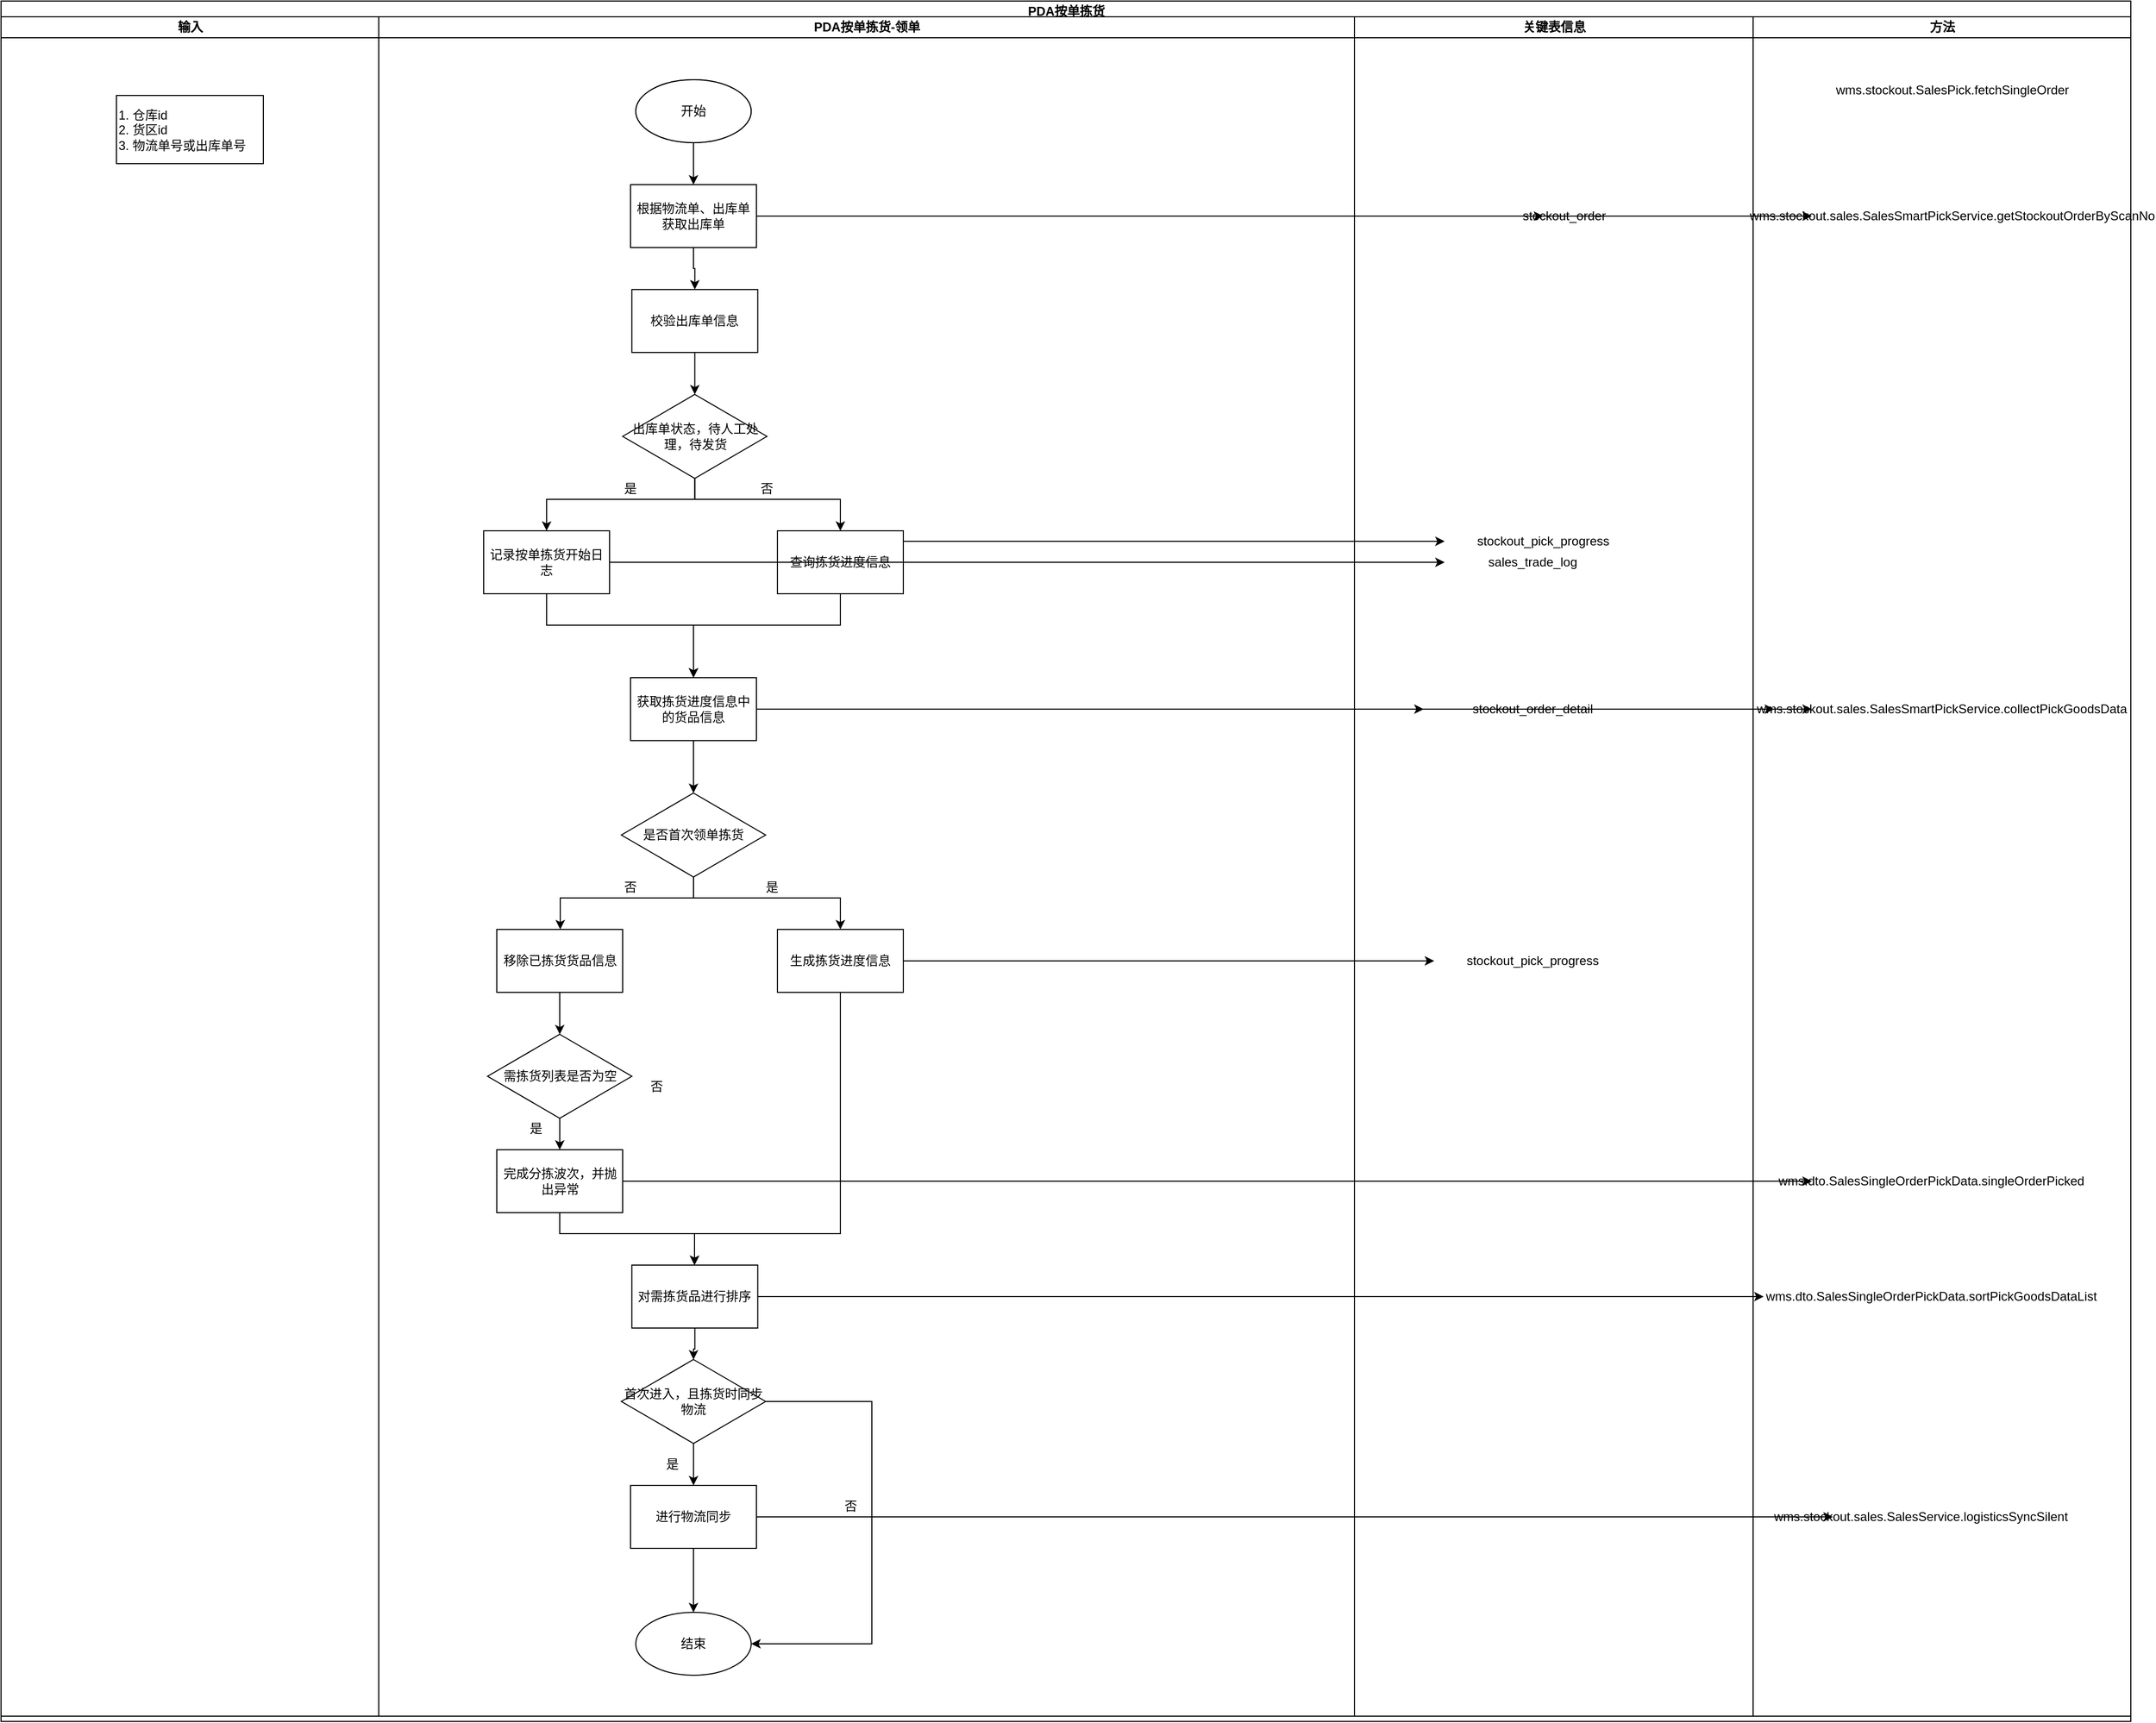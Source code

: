 <mxfile version="13.9.8" type="device" pages="5"><diagram id="U0uYKgUHOIMyXy3D_vrQ" name="PDA按单拣货-领单"><mxGraphModel dx="3166" dy="2626" grid="1" gridSize="10" guides="1" tooltips="1" connect="1" arrows="1" fold="1" page="1" pageScale="1" pageWidth="827" pageHeight="1169" math="0" shadow="0"><root><mxCell id="fiHXPWaPm2Slu-dwKcIi-0"/><mxCell id="fiHXPWaPm2Slu-dwKcIi-1" parent="fiHXPWaPm2Slu-dwKcIi-0"/><mxCell id="cUfMIDhdFuwTmkrHc1Tz-0" value="PDA按单拣货" style="swimlane;html=1;startSize=20;" parent="fiHXPWaPm2Slu-dwKcIi-1" vertex="1"><mxGeometry x="330" y="-30" width="2030" height="1640" as="geometry"/></mxCell><mxCell id="cUfMIDhdFuwTmkrHc1Tz-17" value="PDA按单拣货-领单" style="swimlane;html=1;startSize=20;" parent="cUfMIDhdFuwTmkrHc1Tz-0" vertex="1"><mxGeometry x="360" y="15" width="930" height="1620" as="geometry"/></mxCell><mxCell id="kNzMrtqaiobKt5vt_8co-28" style="edgeStyle=orthogonalEdgeStyle;rounded=0;orthogonalLoop=1;jettySize=auto;html=1;entryX=0.5;entryY=0;entryDx=0;entryDy=0;" parent="cUfMIDhdFuwTmkrHc1Tz-17" source="kNzMrtqaiobKt5vt_8co-0" target="kNzMrtqaiobKt5vt_8co-3" edge="1"><mxGeometry relative="1" as="geometry"/></mxCell><mxCell id="kNzMrtqaiobKt5vt_8co-0" value="开始" style="ellipse;whiteSpace=wrap;html=1;" parent="cUfMIDhdFuwTmkrHc1Tz-17" vertex="1"><mxGeometry x="245" y="60" width="110" height="60" as="geometry"/></mxCell><mxCell id="kNzMrtqaiobKt5vt_8co-1" value="结束" style="ellipse;whiteSpace=wrap;html=1;" parent="cUfMIDhdFuwTmkrHc1Tz-17" vertex="1"><mxGeometry x="245" y="1521" width="110" height="60" as="geometry"/></mxCell><mxCell id="kNzMrtqaiobKt5vt_8co-34" style="edgeStyle=orthogonalEdgeStyle;rounded=0;orthogonalLoop=1;jettySize=auto;html=1;entryX=0.5;entryY=0;entryDx=0;entryDy=0;" parent="cUfMIDhdFuwTmkrHc1Tz-17" source="kNzMrtqaiobKt5vt_8co-3" target="kNzMrtqaiobKt5vt_8co-4" edge="1"><mxGeometry relative="1" as="geometry"/></mxCell><mxCell id="kNzMrtqaiobKt5vt_8co-3" value="根据物流单、出库单获取出库单" style="rounded=0;whiteSpace=wrap;html=1;" parent="cUfMIDhdFuwTmkrHc1Tz-17" vertex="1"><mxGeometry x="240" y="160" width="120" height="60" as="geometry"/></mxCell><mxCell id="kNzMrtqaiobKt5vt_8co-26" style="edgeStyle=orthogonalEdgeStyle;rounded=0;orthogonalLoop=1;jettySize=auto;html=1;entryX=0.5;entryY=0;entryDx=0;entryDy=0;" parent="cUfMIDhdFuwTmkrHc1Tz-17" source="kNzMrtqaiobKt5vt_8co-4" target="kNzMrtqaiobKt5vt_8co-5" edge="1"><mxGeometry relative="1" as="geometry"/></mxCell><mxCell id="kNzMrtqaiobKt5vt_8co-4" value="校验出库单信息" style="rounded=0;whiteSpace=wrap;html=1;" parent="cUfMIDhdFuwTmkrHc1Tz-17" vertex="1"><mxGeometry x="241.25" y="260" width="120" height="60" as="geometry"/></mxCell><mxCell id="kNzMrtqaiobKt5vt_8co-24" style="edgeStyle=orthogonalEdgeStyle;rounded=0;orthogonalLoop=1;jettySize=auto;html=1;" parent="cUfMIDhdFuwTmkrHc1Tz-17" source="kNzMrtqaiobKt5vt_8co-5" target="kNzMrtqaiobKt5vt_8co-7" edge="1"><mxGeometry relative="1" as="geometry"><Array as="points"><mxPoint x="301" y="460"/><mxPoint x="440" y="460"/></Array></mxGeometry></mxCell><mxCell id="kNzMrtqaiobKt5vt_8co-25" style="edgeStyle=orthogonalEdgeStyle;rounded=0;orthogonalLoop=1;jettySize=auto;html=1;" parent="cUfMIDhdFuwTmkrHc1Tz-17" source="kNzMrtqaiobKt5vt_8co-5" target="kNzMrtqaiobKt5vt_8co-6" edge="1"><mxGeometry relative="1" as="geometry"><Array as="points"><mxPoint x="301" y="460"/><mxPoint x="160" y="460"/></Array></mxGeometry></mxCell><mxCell id="kNzMrtqaiobKt5vt_8co-5" value="出库单状态，待人工处理，待发货" style="rhombus;whiteSpace=wrap;html=1;" parent="cUfMIDhdFuwTmkrHc1Tz-17" vertex="1"><mxGeometry x="232.5" y="360" width="137.5" height="80" as="geometry"/></mxCell><mxCell id="kNzMrtqaiobKt5vt_8co-23" style="edgeStyle=orthogonalEdgeStyle;rounded=0;orthogonalLoop=1;jettySize=auto;html=1;entryX=0.5;entryY=0;entryDx=0;entryDy=0;" parent="cUfMIDhdFuwTmkrHc1Tz-17" source="kNzMrtqaiobKt5vt_8co-6" target="kNzMrtqaiobKt5vt_8co-8" edge="1"><mxGeometry relative="1" as="geometry"><Array as="points"><mxPoint x="160" y="580"/><mxPoint x="300" y="580"/></Array></mxGeometry></mxCell><mxCell id="kNzMrtqaiobKt5vt_8co-6" value="记录按单拣货开始日志" style="rounded=0;whiteSpace=wrap;html=1;" parent="cUfMIDhdFuwTmkrHc1Tz-17" vertex="1"><mxGeometry x="100" y="490" width="120" height="60" as="geometry"/></mxCell><mxCell id="kNzMrtqaiobKt5vt_8co-22" style="edgeStyle=orthogonalEdgeStyle;rounded=0;orthogonalLoop=1;jettySize=auto;html=1;" parent="cUfMIDhdFuwTmkrHc1Tz-17" source="kNzMrtqaiobKt5vt_8co-7" target="kNzMrtqaiobKt5vt_8co-8" edge="1"><mxGeometry relative="1" as="geometry"><Array as="points"><mxPoint x="440" y="580"/><mxPoint x="300" y="580"/></Array></mxGeometry></mxCell><mxCell id="kNzMrtqaiobKt5vt_8co-7" value="查询拣货进度信息" style="rounded=0;whiteSpace=wrap;html=1;" parent="cUfMIDhdFuwTmkrHc1Tz-17" vertex="1"><mxGeometry x="380" y="490" width="120" height="60" as="geometry"/></mxCell><mxCell id="kNzMrtqaiobKt5vt_8co-21" style="edgeStyle=orthogonalEdgeStyle;rounded=0;orthogonalLoop=1;jettySize=auto;html=1;entryX=0.5;entryY=0;entryDx=0;entryDy=0;" parent="cUfMIDhdFuwTmkrHc1Tz-17" source="kNzMrtqaiobKt5vt_8co-8" target="kNzMrtqaiobKt5vt_8co-10" edge="1"><mxGeometry relative="1" as="geometry"/></mxCell><mxCell id="kNzMrtqaiobKt5vt_8co-8" value="获取拣货进度信息中的货品信息" style="rounded=0;whiteSpace=wrap;html=1;" parent="cUfMIDhdFuwTmkrHc1Tz-17" vertex="1"><mxGeometry x="240" y="630" width="120" height="60" as="geometry"/></mxCell><mxCell id="kNzMrtqaiobKt5vt_8co-19" style="edgeStyle=orthogonalEdgeStyle;rounded=0;orthogonalLoop=1;jettySize=auto;html=1;" parent="cUfMIDhdFuwTmkrHc1Tz-17" source="kNzMrtqaiobKt5vt_8co-10" target="kNzMrtqaiobKt5vt_8co-12" edge="1"><mxGeometry relative="1" as="geometry"><Array as="points"><mxPoint x="300" y="840"/><mxPoint x="440" y="840"/></Array></mxGeometry></mxCell><mxCell id="kNzMrtqaiobKt5vt_8co-20" style="edgeStyle=orthogonalEdgeStyle;rounded=0;orthogonalLoop=1;jettySize=auto;html=1;" parent="cUfMIDhdFuwTmkrHc1Tz-17" source="kNzMrtqaiobKt5vt_8co-10" target="kNzMrtqaiobKt5vt_8co-11" edge="1"><mxGeometry relative="1" as="geometry"><Array as="points"><mxPoint x="300" y="840"/><mxPoint x="173" y="840"/></Array></mxGeometry></mxCell><mxCell id="kNzMrtqaiobKt5vt_8co-10" value="是否首次领单拣货" style="rhombus;whiteSpace=wrap;html=1;" parent="cUfMIDhdFuwTmkrHc1Tz-17" vertex="1"><mxGeometry x="231.25" y="740" width="137.5" height="80" as="geometry"/></mxCell><mxCell id="kNzMrtqaiobKt5vt_8co-43" style="edgeStyle=orthogonalEdgeStyle;rounded=0;orthogonalLoop=1;jettySize=auto;html=1;" parent="cUfMIDhdFuwTmkrHc1Tz-17" source="kNzMrtqaiobKt5vt_8co-11" target="kNzMrtqaiobKt5vt_8co-40" edge="1"><mxGeometry relative="1" as="geometry"/></mxCell><mxCell id="kNzMrtqaiobKt5vt_8co-11" value="移除已拣货货品信息" style="rounded=0;whiteSpace=wrap;html=1;" parent="cUfMIDhdFuwTmkrHc1Tz-17" vertex="1"><mxGeometry x="112.5" y="870" width="120" height="60" as="geometry"/></mxCell><mxCell id="kNzMrtqaiobKt5vt_8co-66" style="edgeStyle=orthogonalEdgeStyle;rounded=0;orthogonalLoop=1;jettySize=auto;html=1;" parent="cUfMIDhdFuwTmkrHc1Tz-17" source="kNzMrtqaiobKt5vt_8co-12" target="kNzMrtqaiobKt5vt_8co-64" edge="1"><mxGeometry relative="1" as="geometry"><Array as="points"><mxPoint x="440" y="1160"/><mxPoint x="301" y="1160"/></Array></mxGeometry></mxCell><mxCell id="kNzMrtqaiobKt5vt_8co-12" value="生成拣货进度信息" style="rounded=0;whiteSpace=wrap;html=1;" parent="cUfMIDhdFuwTmkrHc1Tz-17" vertex="1"><mxGeometry x="380" y="870" width="120" height="60" as="geometry"/></mxCell><mxCell id="kNzMrtqaiobKt5vt_8co-15" style="edgeStyle=orthogonalEdgeStyle;rounded=0;orthogonalLoop=1;jettySize=auto;html=1;entryX=0.5;entryY=0;entryDx=0;entryDy=0;" parent="cUfMIDhdFuwTmkrHc1Tz-17" source="kNzMrtqaiobKt5vt_8co-13" target="kNzMrtqaiobKt5vt_8co-1" edge="1"><mxGeometry relative="1" as="geometry"/></mxCell><mxCell id="kNzMrtqaiobKt5vt_8co-13" value="进行物流同步" style="rounded=0;whiteSpace=wrap;html=1;" parent="cUfMIDhdFuwTmkrHc1Tz-17" vertex="1"><mxGeometry x="240" y="1400" width="120" height="60" as="geometry"/></mxCell><mxCell id="kNzMrtqaiobKt5vt_8co-16" style="edgeStyle=orthogonalEdgeStyle;rounded=0;orthogonalLoop=1;jettySize=auto;html=1;entryX=0.5;entryY=0;entryDx=0;entryDy=0;" parent="cUfMIDhdFuwTmkrHc1Tz-17" source="kNzMrtqaiobKt5vt_8co-14" target="kNzMrtqaiobKt5vt_8co-13" edge="1"><mxGeometry relative="1" as="geometry"/></mxCell><mxCell id="kNzMrtqaiobKt5vt_8co-57" style="edgeStyle=orthogonalEdgeStyle;rounded=0;orthogonalLoop=1;jettySize=auto;html=1;exitX=1;exitY=0.5;exitDx=0;exitDy=0;entryX=1;entryY=0.5;entryDx=0;entryDy=0;" parent="cUfMIDhdFuwTmkrHc1Tz-17" source="kNzMrtqaiobKt5vt_8co-14" target="kNzMrtqaiobKt5vt_8co-1" edge="1"><mxGeometry relative="1" as="geometry"><Array as="points"><mxPoint x="470" y="1320"/><mxPoint x="470" y="1551"/></Array></mxGeometry></mxCell><mxCell id="kNzMrtqaiobKt5vt_8co-14" value="首次进入，且拣货时同步物流" style="rhombus;whiteSpace=wrap;html=1;" parent="cUfMIDhdFuwTmkrHc1Tz-17" vertex="1"><mxGeometry x="231.25" y="1280" width="137.5" height="80" as="geometry"/></mxCell><mxCell id="kNzMrtqaiobKt5vt_8co-33" value="开始" style="ellipse;whiteSpace=wrap;html=1;" parent="cUfMIDhdFuwTmkrHc1Tz-17" vertex="1"><mxGeometry x="245" y="60" width="110" height="60" as="geometry"/></mxCell><mxCell id="kNzMrtqaiobKt5vt_8co-44" style="edgeStyle=orthogonalEdgeStyle;rounded=0;orthogonalLoop=1;jettySize=auto;html=1;entryX=0.5;entryY=0;entryDx=0;entryDy=0;" parent="cUfMIDhdFuwTmkrHc1Tz-17" source="kNzMrtqaiobKt5vt_8co-40" target="kNzMrtqaiobKt5vt_8co-41" edge="1"><mxGeometry relative="1" as="geometry"/></mxCell><mxCell id="kNzMrtqaiobKt5vt_8co-40" value="需拣货列表是否为空" style="rhombus;whiteSpace=wrap;html=1;" parent="cUfMIDhdFuwTmkrHc1Tz-17" vertex="1"><mxGeometry x="103.75" y="970" width="137.5" height="80" as="geometry"/></mxCell><mxCell id="kNzMrtqaiobKt5vt_8co-65" style="edgeStyle=orthogonalEdgeStyle;rounded=0;orthogonalLoop=1;jettySize=auto;html=1;" parent="cUfMIDhdFuwTmkrHc1Tz-17" source="kNzMrtqaiobKt5vt_8co-41" target="kNzMrtqaiobKt5vt_8co-64" edge="1"><mxGeometry relative="1" as="geometry"><Array as="points"><mxPoint x="172" y="1160"/><mxPoint x="301" y="1160"/></Array></mxGeometry></mxCell><mxCell id="kNzMrtqaiobKt5vt_8co-41" value="完成分拣波次，并抛出异常" style="rounded=0;whiteSpace=wrap;html=1;" parent="cUfMIDhdFuwTmkrHc1Tz-17" vertex="1"><mxGeometry x="112.5" y="1080" width="120" height="60" as="geometry"/></mxCell><mxCell id="kNzMrtqaiobKt5vt_8co-52" value="是" style="text;html=1;strokeColor=none;fillColor=none;align=center;verticalAlign=middle;whiteSpace=wrap;rounded=0;" parent="cUfMIDhdFuwTmkrHc1Tz-17" vertex="1"><mxGeometry x="220" y="440" width="40" height="20" as="geometry"/></mxCell><mxCell id="kNzMrtqaiobKt5vt_8co-53" value="否" style="text;html=1;strokeColor=none;fillColor=none;align=center;verticalAlign=middle;whiteSpace=wrap;rounded=0;" parent="cUfMIDhdFuwTmkrHc1Tz-17" vertex="1"><mxGeometry x="350" y="440" width="40" height="20" as="geometry"/></mxCell><mxCell id="kNzMrtqaiobKt5vt_8co-54" value="否" style="text;html=1;strokeColor=none;fillColor=none;align=center;verticalAlign=middle;whiteSpace=wrap;rounded=0;" parent="cUfMIDhdFuwTmkrHc1Tz-17" vertex="1"><mxGeometry x="220" y="820" width="40" height="20" as="geometry"/></mxCell><mxCell id="kNzMrtqaiobKt5vt_8co-56" value="是" style="text;html=1;strokeColor=none;fillColor=none;align=center;verticalAlign=middle;whiteSpace=wrap;rounded=0;" parent="cUfMIDhdFuwTmkrHc1Tz-17" vertex="1"><mxGeometry x="355" y="820" width="40" height="20" as="geometry"/></mxCell><mxCell id="kNzMrtqaiobKt5vt_8co-58" value="是" style="text;html=1;strokeColor=none;fillColor=none;align=center;verticalAlign=middle;whiteSpace=wrap;rounded=0;" parent="cUfMIDhdFuwTmkrHc1Tz-17" vertex="1"><mxGeometry x="130" y="1050" width="40" height="20" as="geometry"/></mxCell><mxCell id="kNzMrtqaiobKt5vt_8co-59" value="否" style="text;html=1;strokeColor=none;fillColor=none;align=center;verticalAlign=middle;whiteSpace=wrap;rounded=0;" parent="cUfMIDhdFuwTmkrHc1Tz-17" vertex="1"><mxGeometry x="245" y="1010" width="40" height="20" as="geometry"/></mxCell><mxCell id="kNzMrtqaiobKt5vt_8co-60" value="是" style="text;html=1;strokeColor=none;fillColor=none;align=center;verticalAlign=middle;whiteSpace=wrap;rounded=0;" parent="cUfMIDhdFuwTmkrHc1Tz-17" vertex="1"><mxGeometry x="260" y="1370" width="40" height="20" as="geometry"/></mxCell><mxCell id="kNzMrtqaiobKt5vt_8co-61" value="否" style="text;html=1;strokeColor=none;fillColor=none;align=center;verticalAlign=middle;whiteSpace=wrap;rounded=0;" parent="cUfMIDhdFuwTmkrHc1Tz-17" vertex="1"><mxGeometry x="430" y="1410" width="40" height="20" as="geometry"/></mxCell><mxCell id="kNzMrtqaiobKt5vt_8co-67" style="edgeStyle=orthogonalEdgeStyle;rounded=0;orthogonalLoop=1;jettySize=auto;html=1;" parent="cUfMIDhdFuwTmkrHc1Tz-17" source="kNzMrtqaiobKt5vt_8co-64" target="kNzMrtqaiobKt5vt_8co-14" edge="1"><mxGeometry relative="1" as="geometry"/></mxCell><mxCell id="kNzMrtqaiobKt5vt_8co-64" value="对需拣货品进行排序" style="rounded=0;whiteSpace=wrap;html=1;" parent="cUfMIDhdFuwTmkrHc1Tz-17" vertex="1"><mxGeometry x="241.25" y="1190" width="120" height="60" as="geometry"/></mxCell><mxCell id="f0lUhfRZHJk0ssKFf0pS-12" value="关键表信息" style="swimlane;html=1;startSize=20;" parent="cUfMIDhdFuwTmkrHc1Tz-0" vertex="1"><mxGeometry x="1290" y="15" width="380" height="1620" as="geometry"/></mxCell><mxCell id="kNzMrtqaiobKt5vt_8co-80" value="stockout_pick_progress" style="text;html=1;strokeColor=none;fillColor=none;align=center;verticalAlign=middle;whiteSpace=wrap;rounded=0;" parent="f0lUhfRZHJk0ssKFf0pS-12" vertex="1"><mxGeometry x="160" y="490" width="40" height="20" as="geometry"/></mxCell><mxCell id="kNzMrtqaiobKt5vt_8co-81" value="sales_trade_log" style="text;html=1;strokeColor=none;fillColor=none;align=center;verticalAlign=middle;whiteSpace=wrap;rounded=0;" parent="f0lUhfRZHJk0ssKFf0pS-12" vertex="1"><mxGeometry x="150" y="510" width="40" height="20" as="geometry"/></mxCell><mxCell id="kNzMrtqaiobKt5vt_8co-92" value="stockout_pick_progress" style="text;html=1;strokeColor=none;fillColor=none;align=center;verticalAlign=middle;whiteSpace=wrap;rounded=0;" parent="f0lUhfRZHJk0ssKFf0pS-12" vertex="1"><mxGeometry x="150" y="890" width="40" height="20" as="geometry"/></mxCell><mxCell id="f0lUhfRZHJk0ssKFf0pS-17" value="方法" style="swimlane;html=1;startSize=20;" parent="cUfMIDhdFuwTmkrHc1Tz-0" vertex="1"><mxGeometry x="1670" y="15" width="360" height="1620" as="geometry"/></mxCell><mxCell id="kNzMrtqaiobKt5vt_8co-35" value="wms.stockout.sales.SalesSmartPickService.getStockoutOrderByScanNo" style="text;html=1;strokeColor=none;fillColor=none;align=center;verticalAlign=middle;whiteSpace=wrap;rounded=0;" parent="f0lUhfRZHJk0ssKFf0pS-17" vertex="1"><mxGeometry x="170" y="180" width="40" height="20" as="geometry"/></mxCell><mxCell id="kNzMrtqaiobKt5vt_8co-37" value="wms.stockout.sales.SalesSmartPickService.collectPickGoodsData" style="text;html=1;strokeColor=none;fillColor=none;align=center;verticalAlign=middle;whiteSpace=wrap;rounded=0;" parent="f0lUhfRZHJk0ssKFf0pS-17" vertex="1"><mxGeometry x="160" y="650" width="40" height="20" as="geometry"/></mxCell><mxCell id="kNzMrtqaiobKt5vt_8co-38" value="wms.stockout.SalesPick.fetchSingleOrder" style="text;html=1;strokeColor=none;fillColor=none;align=center;verticalAlign=middle;whiteSpace=wrap;rounded=0;" parent="f0lUhfRZHJk0ssKFf0pS-17" vertex="1"><mxGeometry x="170" y="60" width="40" height="20" as="geometry"/></mxCell><mxCell id="kNzMrtqaiobKt5vt_8co-72" value="wms.dto.SalesSingleOrderPickData.sortPickGoodsDataList" style="text;html=1;strokeColor=none;fillColor=none;align=center;verticalAlign=middle;whiteSpace=wrap;rounded=0;" parent="f0lUhfRZHJk0ssKFf0pS-17" vertex="1"><mxGeometry x="150" y="1210" width="40" height="20" as="geometry"/></mxCell><mxCell id="kNzMrtqaiobKt5vt_8co-73" value="wms.stockout.sales.SalesService.logisticsSyncSilent" style="text;html=1;strokeColor=none;fillColor=none;align=center;verticalAlign=middle;whiteSpace=wrap;rounded=0;" parent="f0lUhfRZHJk0ssKFf0pS-17" vertex="1"><mxGeometry x="140" y="1420" width="40" height="20" as="geometry"/></mxCell><mxCell id="kNzMrtqaiobKt5vt_8co-90" value="wms.dto.SalesSingleOrderPickData.singleOrderPicked" style="text;html=1;strokeColor=none;fillColor=none;align=center;verticalAlign=middle;whiteSpace=wrap;rounded=0;" parent="f0lUhfRZHJk0ssKFf0pS-17" vertex="1"><mxGeometry x="150" y="1100" width="40" height="20" as="geometry"/></mxCell><mxCell id="kNzMrtqaiobKt5vt_8co-74" style="edgeStyle=orthogonalEdgeStyle;rounded=0;orthogonalLoop=1;jettySize=auto;html=1;entryX=-3.5;entryY=0.5;entryDx=0;entryDy=0;entryPerimeter=0;" parent="cUfMIDhdFuwTmkrHc1Tz-0" source="kNzMrtqaiobKt5vt_8co-64" target="kNzMrtqaiobKt5vt_8co-72" edge="1"><mxGeometry relative="1" as="geometry"/></mxCell><mxCell id="kNzMrtqaiobKt5vt_8co-77" value="stockout_order" style="text;html=1;strokeColor=none;fillColor=none;align=center;verticalAlign=middle;whiteSpace=wrap;rounded=0;" parent="cUfMIDhdFuwTmkrHc1Tz-0" vertex="1"><mxGeometry x="1470" y="195" width="40" height="20" as="geometry"/></mxCell><mxCell id="kNzMrtqaiobKt5vt_8co-78" style="edgeStyle=orthogonalEdgeStyle;rounded=0;orthogonalLoop=1;jettySize=auto;html=1;" parent="cUfMIDhdFuwTmkrHc1Tz-0" source="kNzMrtqaiobKt5vt_8co-3" target="kNzMrtqaiobKt5vt_8co-77" edge="1"><mxGeometry relative="1" as="geometry"><mxPoint x="1866" y="175" as="targetPoint"/><mxPoint x="1016" y="175" as="sourcePoint"/></mxGeometry></mxCell><mxCell id="kNzMrtqaiobKt5vt_8co-87" style="edgeStyle=orthogonalEdgeStyle;rounded=0;orthogonalLoop=1;jettySize=auto;html=1;" parent="cUfMIDhdFuwTmkrHc1Tz-0" source="kNzMrtqaiobKt5vt_8co-8" edge="1"><mxGeometry relative="1" as="geometry"><mxPoint x="1726" y="675" as="targetPoint"/><mxPoint x="686" y="675" as="sourcePoint"/></mxGeometry></mxCell><mxCell id="kNzMrtqaiobKt5vt_8co-62" style="edgeStyle=orthogonalEdgeStyle;rounded=0;orthogonalLoop=1;jettySize=auto;html=1;" parent="cUfMIDhdFuwTmkrHc1Tz-0" source="kNzMrtqaiobKt5vt_8co-79" edge="1"><mxGeometry relative="1" as="geometry"><mxPoint x="1690" y="675" as="targetPoint"/></mxGeometry></mxCell><mxCell id="kNzMrtqaiobKt5vt_8co-76" style="edgeStyle=orthogonalEdgeStyle;rounded=0;orthogonalLoop=1;jettySize=auto;html=1;" parent="cUfMIDhdFuwTmkrHc1Tz-0" source="kNzMrtqaiobKt5vt_8co-13" edge="1"><mxGeometry relative="1" as="geometry"><mxPoint x="1746" y="1445" as="targetPoint"/></mxGeometry></mxCell><mxCell id="kNzMrtqaiobKt5vt_8co-82" style="edgeStyle=orthogonalEdgeStyle;rounded=0;orthogonalLoop=1;jettySize=auto;html=1;" parent="cUfMIDhdFuwTmkrHc1Tz-0" source="kNzMrtqaiobKt5vt_8co-6" edge="1"><mxGeometry relative="1" as="geometry"><mxPoint x="1376" y="535" as="targetPoint"/></mxGeometry></mxCell><mxCell id="kNzMrtqaiobKt5vt_8co-83" style="edgeStyle=orthogonalEdgeStyle;rounded=0;orthogonalLoop=1;jettySize=auto;html=1;" parent="cUfMIDhdFuwTmkrHc1Tz-0" source="kNzMrtqaiobKt5vt_8co-7" edge="1"><mxGeometry relative="1" as="geometry"><mxPoint x="1376" y="515" as="targetPoint"/><Array as="points"><mxPoint x="1246" y="515"/><mxPoint x="1246" y="515"/></Array></mxGeometry></mxCell><mxCell id="kNzMrtqaiobKt5vt_8co-85" style="edgeStyle=orthogonalEdgeStyle;rounded=0;orthogonalLoop=1;jettySize=auto;html=1;" parent="cUfMIDhdFuwTmkrHc1Tz-0" source="kNzMrtqaiobKt5vt_8co-8" edge="1"><mxGeometry relative="1" as="geometry"><mxPoint x="1356" y="675" as="targetPoint"/></mxGeometry></mxCell><mxCell id="kNzMrtqaiobKt5vt_8co-79" value="stockout_order_detail" style="text;html=1;strokeColor=none;fillColor=none;align=center;verticalAlign=middle;whiteSpace=wrap;rounded=0;" parent="cUfMIDhdFuwTmkrHc1Tz-0" vertex="1"><mxGeometry x="1440" y="665" width="40" height="20" as="geometry"/></mxCell><mxCell id="kNzMrtqaiobKt5vt_8co-91" style="edgeStyle=orthogonalEdgeStyle;rounded=0;orthogonalLoop=1;jettySize=auto;html=1;" parent="cUfMIDhdFuwTmkrHc1Tz-0" source="kNzMrtqaiobKt5vt_8co-41" edge="1"><mxGeometry relative="1" as="geometry"><mxPoint x="1726" y="1125" as="targetPoint"/></mxGeometry></mxCell><mxCell id="kNzMrtqaiobKt5vt_8co-93" style="edgeStyle=orthogonalEdgeStyle;rounded=0;orthogonalLoop=1;jettySize=auto;html=1;" parent="cUfMIDhdFuwTmkrHc1Tz-0" source="kNzMrtqaiobKt5vt_8co-12" edge="1"><mxGeometry relative="1" as="geometry"><mxPoint x="1366" y="915" as="targetPoint"/></mxGeometry></mxCell><mxCell id="ruz204xkB9J501bGYR9G-2" style="edgeStyle=orthogonalEdgeStyle;rounded=0;orthogonalLoop=1;jettySize=auto;html=1;" parent="cUfMIDhdFuwTmkrHc1Tz-0" source="kNzMrtqaiobKt5vt_8co-3" edge="1"><mxGeometry relative="1" as="geometry"><mxPoint x="1726" y="205" as="targetPoint"/></mxGeometry></mxCell><mxCell id="n3j2dcLKSABmSLemLkt3-0" value="输入" style="swimlane;html=1;startSize=20;" parent="cUfMIDhdFuwTmkrHc1Tz-0" vertex="1"><mxGeometry y="15" width="360" height="1620" as="geometry"/></mxCell><mxCell id="n3j2dcLKSABmSLemLkt3-7" value="1. 仓库id&lt;br&gt;2. 货区id&lt;br&gt;3. 物流单号或出库单号" style="rounded=0;whiteSpace=wrap;html=1;align=left;" parent="n3j2dcLKSABmSLemLkt3-0" vertex="1"><mxGeometry x="110" y="75" width="140" height="65" as="geometry"/></mxCell></root></mxGraphModel></diagram><diagram id="Q1-2TaQePqz55OYDlw2E" name="PDA批量拣货-货品提交"><mxGraphModel dx="3166" dy="1457" grid="1" gridSize="10" guides="1" tooltips="1" connect="1" arrows="1" fold="1" page="1" pageScale="1" pageWidth="827" pageHeight="1169" math="0" shadow="0"><root><mxCell id="8orv3OvDL4--QsYrB1PU-0"/><mxCell id="8orv3OvDL4--QsYrB1PU-1" parent="8orv3OvDL4--QsYrB1PU-0"/><mxCell id="U6nIbKuc8nbalhMoWH68-0" value="PDA批量拣货" style="swimlane;html=1;startSize=20;" parent="8orv3OvDL4--QsYrB1PU-1" vertex="1"><mxGeometry x="240" y="40" width="1630" height="1120" as="geometry"/></mxCell><mxCell id="U6nIbKuc8nbalhMoWH68-3" value="PDA批量拣货-货品提交" style="swimlane;html=1;startSize=20;" parent="U6nIbKuc8nbalhMoWH68-0" vertex="1"><mxGeometry x="360" y="20" width="650" height="1100" as="geometry"/></mxCell><mxCell id="jiFU5MVutssaeBS8ktKg-9" style="edgeStyle=orthogonalEdgeStyle;rounded=0;orthogonalLoop=1;jettySize=auto;html=1;" parent="U6nIbKuc8nbalhMoWH68-3" source="jiFU5MVutssaeBS8ktKg-0" target="jiFU5MVutssaeBS8ktKg-1" edge="1"><mxGeometry relative="1" as="geometry"/></mxCell><mxCell id="jiFU5MVutssaeBS8ktKg-0" value="&lt;span style=&quot;color: rgb(50 , 50 , 50) ; background-color: rgba(255 , 255 , 255 , 0.01)&quot;&gt;&lt;font style=&quot;font-size: 12px&quot;&gt;根据实际拣货情况（货位，货品，拣货数量），从拣货进度表中查找包含该货品的拣货进度&lt;/font&gt;&lt;/span&gt;" style="rounded=0;whiteSpace=wrap;html=1;" parent="U6nIbKuc8nbalhMoWH68-3" vertex="1"><mxGeometry x="190" y="160" width="120" height="60" as="geometry"/></mxCell><mxCell id="jiFU5MVutssaeBS8ktKg-10" style="edgeStyle=orthogonalEdgeStyle;rounded=0;orthogonalLoop=1;jettySize=auto;html=1;" parent="U6nIbKuc8nbalhMoWH68-3" source="jiFU5MVutssaeBS8ktKg-1" target="jiFU5MVutssaeBS8ktKg-3" edge="1"><mxGeometry relative="1" as="geometry"><Array as="points"><mxPoint x="250" y="350"/><mxPoint x="380" y="350"/></Array></mxGeometry></mxCell><mxCell id="jiFU5MVutssaeBS8ktKg-11" style="edgeStyle=orthogonalEdgeStyle;rounded=0;orthogonalLoop=1;jettySize=auto;html=1;" parent="U6nIbKuc8nbalhMoWH68-3" source="jiFU5MVutssaeBS8ktKg-1" target="jiFU5MVutssaeBS8ktKg-2" edge="1"><mxGeometry relative="1" as="geometry"><Array as="points"><mxPoint x="250" y="350"/><mxPoint x="120" y="350"/></Array></mxGeometry></mxCell><mxCell id="jiFU5MVutssaeBS8ktKg-1" value="&lt;span style=&quot;color: rgb(50 , 50 , 50) ; font-size: 13px ; background-color: rgba(255 , 255 , 255 , 0.01)&quot;&gt;货位库存是否充足&lt;/span&gt;" style="rhombus;whiteSpace=wrap;html=1;" parent="U6nIbKuc8nbalhMoWH68-3" vertex="1"><mxGeometry x="185" y="260" width="130" height="70" as="geometry"/></mxCell><mxCell id="jiFU5MVutssaeBS8ktKg-14" style="edgeStyle=orthogonalEdgeStyle;rounded=0;orthogonalLoop=1;jettySize=auto;html=1;" parent="U6nIbKuc8nbalhMoWH68-3" source="jiFU5MVutssaeBS8ktKg-2" target="jiFU5MVutssaeBS8ktKg-4" edge="1"><mxGeometry relative="1" as="geometry"><Array as="points"><mxPoint x="120" y="470"/><mxPoint x="250" y="470"/></Array></mxGeometry></mxCell><mxCell id="jiFU5MVutssaeBS8ktKg-2" value="&lt;span style=&quot;color: rgb(50 , 50 , 50) ; font-size: 13px ; background-color: rgba(255 , 255 , 255 , 0.01)&quot;&gt;生成库存从拣货货位-&amp;gt;发货暂存的移位单&lt;/span&gt;" style="rounded=0;whiteSpace=wrap;html=1;" parent="U6nIbKuc8nbalhMoWH68-3" vertex="1"><mxGeometry x="60" y="380" width="120" height="60" as="geometry"/></mxCell><mxCell id="jiFU5MVutssaeBS8ktKg-13" style="edgeStyle=orthogonalEdgeStyle;rounded=0;orthogonalLoop=1;jettySize=auto;html=1;" parent="U6nIbKuc8nbalhMoWH68-3" source="jiFU5MVutssaeBS8ktKg-3" target="jiFU5MVutssaeBS8ktKg-4" edge="1"><mxGeometry relative="1" as="geometry"><Array as="points"><mxPoint x="380" y="470"/><mxPoint x="250" y="470"/></Array></mxGeometry></mxCell><mxCell id="jiFU5MVutssaeBS8ktKg-3" value="&lt;span style=&quot;color: rgb(50 , 50 , 50) ; font-size: 13px ; background-color: rgba(255 , 255 , 255 , 0.01)&quot;&gt;生成库存从盘亏暂存-&amp;gt;发货暂存的移位单&lt;/span&gt;" style="rounded=0;whiteSpace=wrap;html=1;" parent="U6nIbKuc8nbalhMoWH68-3" vertex="1"><mxGeometry x="320" y="380" width="120" height="60" as="geometry"/></mxCell><mxCell id="jiFU5MVutssaeBS8ktKg-15" style="edgeStyle=orthogonalEdgeStyle;rounded=0;orthogonalLoop=1;jettySize=auto;html=1;" parent="U6nIbKuc8nbalhMoWH68-3" source="jiFU5MVutssaeBS8ktKg-4" target="jiFU5MVutssaeBS8ktKg-5" edge="1"><mxGeometry relative="1" as="geometry"><Array as="points"><mxPoint x="380" y="535"/></Array></mxGeometry></mxCell><mxCell id="jiFU5MVutssaeBS8ktKg-16" style="edgeStyle=orthogonalEdgeStyle;rounded=0;orthogonalLoop=1;jettySize=auto;html=1;entryX=0;entryY=0.5;entryDx=0;entryDy=0;" parent="U6nIbKuc8nbalhMoWH68-3" source="jiFU5MVutssaeBS8ktKg-4" target="jiFU5MVutssaeBS8ktKg-7" edge="1"><mxGeometry relative="1" as="geometry"><Array as="points"><mxPoint x="90" y="535"/><mxPoint x="90" y="920"/></Array></mxGeometry></mxCell><mxCell id="jiFU5MVutssaeBS8ktKg-4" value="是否缺货(总应拣-总已拣&amp;gt;0)&lt;div style=&quot;resize: none ; outline: 0px ; font-size: inherit&quot;&gt;且非爆款拣货&lt;/div&gt;" style="rhombus;whiteSpace=wrap;html=1;" parent="U6nIbKuc8nbalhMoWH68-3" vertex="1"><mxGeometry x="185" y="500" width="130" height="70" as="geometry"/></mxCell><mxCell id="jiFU5MVutssaeBS8ktKg-17" style="edgeStyle=orthogonalEdgeStyle;rounded=0;orthogonalLoop=1;jettySize=auto;html=1;" parent="U6nIbKuc8nbalhMoWH68-3" source="jiFU5MVutssaeBS8ktKg-5" target="jiFU5MVutssaeBS8ktKg-6" edge="1"><mxGeometry relative="1" as="geometry"/></mxCell><mxCell id="jiFU5MVutssaeBS8ktKg-5" value="&lt;span style=&quot;color: rgb(50 , 50 , 50) ; font-size: 13px ; text-align: left ; background-color: rgba(255 , 255 , 255 , 0.01)&quot;&gt;记录缺货记录&lt;/span&gt;&lt;br style=&quot;color: rgb(50 , 50 , 50) ; font-size: 13px ; text-align: left&quot;&gt;&lt;div style=&quot;resize: none ; outline: 0px ; font-size: 13px ; color: rgb(50 , 50 , 50) ; text-align: left&quot;&gt;&lt;/div&gt;&lt;span style=&quot;color: rgb(50 , 50 , 50) ; font-size: 13px ; text-align: left ; background-color: rgba(255 , 255 , 255 , 0.01)&quot;&gt;提升拣货货位的补货级别&amp;nbsp;&lt;/span&gt;" style="rounded=0;whiteSpace=wrap;html=1;" parent="U6nIbKuc8nbalhMoWH68-3" vertex="1"><mxGeometry x="320" y="620" width="120" height="60" as="geometry"/></mxCell><mxCell id="jiFU5MVutssaeBS8ktKg-18" style="edgeStyle=orthogonalEdgeStyle;rounded=0;orthogonalLoop=1;jettySize=auto;html=1;" parent="U6nIbKuc8nbalhMoWH68-3" source="jiFU5MVutssaeBS8ktKg-6" target="jiFU5MVutssaeBS8ktKg-8" edge="1"><mxGeometry relative="1" as="geometry"><Array as="points"><mxPoint x="380" y="840"/><mxPoint x="530" y="840"/></Array></mxGeometry></mxCell><mxCell id="jiFU5MVutssaeBS8ktKg-19" style="edgeStyle=orthogonalEdgeStyle;rounded=0;orthogonalLoop=1;jettySize=auto;html=1;" parent="U6nIbKuc8nbalhMoWH68-3" source="jiFU5MVutssaeBS8ktKg-6" target="jiFU5MVutssaeBS8ktKg-7" edge="1"><mxGeometry relative="1" as="geometry"><Array as="points"><mxPoint x="380" y="840"/><mxPoint x="250" y="840"/></Array></mxGeometry></mxCell><mxCell id="jiFU5MVutssaeBS8ktKg-6" value="&lt;span style=&quot;color: rgb(50 , 50 , 50) ; font-size: 13px ; background-color: rgba(255 , 255 , 255 , 0.01)&quot;&gt;是否多区拣货&lt;/span&gt;" style="rhombus;whiteSpace=wrap;html=1;" parent="U6nIbKuc8nbalhMoWH68-3" vertex="1"><mxGeometry x="315" y="750" width="130" height="70" as="geometry"/></mxCell><mxCell id="jiFU5MVutssaeBS8ktKg-7" value="&lt;span style=&quot;color: rgb(50 , 50 , 50) ; font-size: 13px ; background-color: rgba(255 , 255 , 255 , 0.01)&quot;&gt;更新拣货进度&lt;/span&gt;" style="rounded=0;whiteSpace=wrap;html=1;" parent="U6nIbKuc8nbalhMoWH68-3" vertex="1"><mxGeometry x="190" y="890" width="120" height="60" as="geometry"/></mxCell><mxCell id="jiFU5MVutssaeBS8ktKg-20" style="edgeStyle=orthogonalEdgeStyle;rounded=0;orthogonalLoop=1;jettySize=auto;html=1;entryX=1;entryY=0.5;entryDx=0;entryDy=0;" parent="U6nIbKuc8nbalhMoWH68-3" source="jiFU5MVutssaeBS8ktKg-8" target="jiFU5MVutssaeBS8ktKg-7" edge="1"><mxGeometry relative="1" as="geometry"/></mxCell><mxCell id="jiFU5MVutssaeBS8ktKg-8" value="&lt;span style=&quot;color: rgb(50 , 50 , 50) ; font-size: 13px ; background-color: rgba(255 , 255 , 255 , 0.01)&quot;&gt;将拣货货位库存移位到盘亏暂存（货位库存自动校验）&lt;/span&gt;" style="rounded=0;whiteSpace=wrap;html=1;" parent="U6nIbKuc8nbalhMoWH68-3" vertex="1"><mxGeometry x="470" y="890" width="120" height="60" as="geometry"/></mxCell><mxCell id="jiFU5MVutssaeBS8ktKg-21" value="是" style="text;html=1;strokeColor=none;fillColor=none;align=center;verticalAlign=middle;whiteSpace=wrap;rounded=0;" parent="U6nIbKuc8nbalhMoWH68-3" vertex="1"><mxGeometry x="345" y="570" width="40" height="20" as="geometry"/></mxCell><mxCell id="jiFU5MVutssaeBS8ktKg-22" value="否" style="text;html=1;strokeColor=none;fillColor=none;align=center;verticalAlign=middle;whiteSpace=wrap;rounded=0;" parent="U6nIbKuc8nbalhMoWH68-3" vertex="1"><mxGeometry x="305" y="330" width="40" height="20" as="geometry"/></mxCell><mxCell id="jiFU5MVutssaeBS8ktKg-24" value="否" style="text;html=1;strokeColor=none;fillColor=none;align=center;verticalAlign=middle;whiteSpace=wrap;rounded=0;" parent="U6nIbKuc8nbalhMoWH68-3" vertex="1"><mxGeometry x="90" y="690" width="40" height="20" as="geometry"/></mxCell><mxCell id="jiFU5MVutssaeBS8ktKg-25" value="是" style="text;html=1;strokeColor=none;fillColor=none;align=center;verticalAlign=middle;whiteSpace=wrap;rounded=0;" parent="U6nIbKuc8nbalhMoWH68-3" vertex="1"><mxGeometry x="305" y="820" width="40" height="20" as="geometry"/></mxCell><mxCell id="jiFU5MVutssaeBS8ktKg-26" value="否" style="text;html=1;strokeColor=none;fillColor=none;align=center;verticalAlign=middle;whiteSpace=wrap;rounded=0;" parent="U6nIbKuc8nbalhMoWH68-3" vertex="1"><mxGeometry x="430" y="820" width="40" height="20" as="geometry"/></mxCell><mxCell id="jiFU5MVutssaeBS8ktKg-27" value="是" style="text;html=1;strokeColor=none;fillColor=none;align=center;verticalAlign=middle;whiteSpace=wrap;rounded=0;" parent="U6nIbKuc8nbalhMoWH68-3" vertex="1"><mxGeometry x="160" y="330" width="40" height="20" as="geometry"/></mxCell><mxCell id="YnLhwQ3jFU2PmaIl2zfC-5" style="edgeStyle=orthogonalEdgeStyle;rounded=0;orthogonalLoop=1;jettySize=auto;html=1;" parent="U6nIbKuc8nbalhMoWH68-3" source="YnLhwQ3jFU2PmaIl2zfC-1" target="jiFU5MVutssaeBS8ktKg-0" edge="1"><mxGeometry relative="1" as="geometry"/></mxCell><mxCell id="YnLhwQ3jFU2PmaIl2zfC-1" value="&lt;font style=&quot;font-size: 14px&quot;&gt;开始&lt;/font&gt;" style="ellipse;whiteSpace=wrap;html=1;" parent="U6nIbKuc8nbalhMoWH68-3" vertex="1"><mxGeometry x="190" y="60" width="120" height="60" as="geometry"/></mxCell><mxCell id="YnLhwQ3jFU2PmaIl2zfC-4" value="&lt;font style=&quot;font-size: 14px&quot;&gt;结束&lt;/font&gt;" style="ellipse;whiteSpace=wrap;html=1;" parent="U6nIbKuc8nbalhMoWH68-3" vertex="1"><mxGeometry x="190" y="990" width="120" height="60" as="geometry"/></mxCell><mxCell id="mKe14us4vk8v8jskP1Yl-0" value="关键表信息" style="swimlane;html=1;startSize=20;" parent="U6nIbKuc8nbalhMoWH68-0" vertex="1"><mxGeometry x="1010" y="20" width="260" height="1100" as="geometry"/></mxCell><mxCell id="jiFU5MVutssaeBS8ktKg-38" value="stockout_pick_progress" style="text;html=1;strokeColor=none;fillColor=none;align=center;verticalAlign=middle;whiteSpace=wrap;rounded=0;" parent="mKe14us4vk8v8jskP1Yl-0" vertex="1"><mxGeometry x="80" y="910" width="40" height="20" as="geometry"/></mxCell><mxCell id="sOqMPEX1MzgPezT8t5PE-0" value="方法" style="swimlane;html=1;startSize=20;" parent="U6nIbKuc8nbalhMoWH68-0" vertex="1"><mxGeometry x="1270" y="20" width="360" height="1100" as="geometry"/></mxCell><mxCell id="jiFU5MVutssaeBS8ktKg-28" value="wms.stockout.SalesPick.markGoodsPicked" style="text;html=1;strokeColor=none;fillColor=none;align=center;verticalAlign=middle;whiteSpace=wrap;rounded=0;" parent="sOqMPEX1MzgPezT8t5PE-0" vertex="1"><mxGeometry x="160" y="140" width="40" height="20" as="geometry"/></mxCell><mxCell id="jiFU5MVutssaeBS8ktKg-30" value="wms.stockout.SalesPick.getPickProgressList" style="text;html=1;strokeColor=none;fillColor=none;align=center;verticalAlign=middle;whiteSpace=wrap;rounded=0;" parent="sOqMPEX1MzgPezT8t5PE-0" vertex="1"><mxGeometry x="140" y="180" width="40" height="20" as="geometry"/></mxCell><mxCell id="jiFU5MVutssaeBS8ktKg-34" value="wms.stockout.SalesPick.addExceededMoveDetail" style="text;html=1;strokeColor=none;fillColor=none;align=center;verticalAlign=middle;whiteSpace=wrap;rounded=0;" parent="sOqMPEX1MzgPezT8t5PE-0" vertex="1"><mxGeometry x="140" y="400" width="40" height="20" as="geometry"/></mxCell><mxCell id="jiFU5MVutssaeBS8ktKg-40" value="wms.stockout.SalesPick.addMoveOrderDetail" style="text;html=1;strokeColor=none;fillColor=none;align=center;verticalAlign=middle;whiteSpace=wrap;rounded=0;" parent="sOqMPEX1MzgPezT8t5PE-0" vertex="1"><mxGeometry x="140" y="380" width="40" height="20" as="geometry"/></mxCell><mxCell id="zmAma4cFg8WpFEn0efKb-0" value="输入" style="swimlane;html=1;startSize=20;" parent="U6nIbKuc8nbalhMoWH68-0" vertex="1"><mxGeometry y="20" width="360" height="1100" as="geometry"/></mxCell><mxCell id="zmAma4cFg8WpFEn0efKb-5" value="1. 拣货进度列表" style="rounded=0;whiteSpace=wrap;html=1;align=left;" parent="zmAma4cFg8WpFEn0efKb-0" vertex="1"><mxGeometry x="130" y="110" width="140" height="65" as="geometry"/></mxCell><mxCell id="jiFU5MVutssaeBS8ktKg-31" style="edgeStyle=orthogonalEdgeStyle;rounded=0;orthogonalLoop=1;jettySize=auto;html=1;exitX=1;exitY=0.5;exitDx=0;exitDy=0;" parent="8orv3OvDL4--QsYrB1PU-1" source="jiFU5MVutssaeBS8ktKg-0" edge="1"><mxGeometry relative="1" as="geometry"><mxPoint x="1570" y="250" as="targetPoint"/></mxGeometry></mxCell><mxCell id="jiFU5MVutssaeBS8ktKg-32" value="stockout_pick_progress" style="text;html=1;strokeColor=none;fillColor=none;align=center;verticalAlign=middle;whiteSpace=wrap;rounded=0;" parent="8orv3OvDL4--QsYrB1PU-1" vertex="1"><mxGeometry x="1360" y="239" width="40" height="20" as="geometry"/></mxCell><mxCell id="jiFU5MVutssaeBS8ktKg-33" style="edgeStyle=orthogonalEdgeStyle;rounded=0;orthogonalLoop=1;jettySize=auto;html=1;" parent="8orv3OvDL4--QsYrB1PU-1" source="jiFU5MVutssaeBS8ktKg-0" edge="1"><mxGeometry relative="1" as="geometry"><mxPoint x="1340" y="250" as="targetPoint"/><mxPoint x="910" y="250" as="sourcePoint"/></mxGeometry></mxCell><mxCell id="jiFU5MVutssaeBS8ktKg-37" style="edgeStyle=orthogonalEdgeStyle;rounded=0;orthogonalLoop=1;jettySize=auto;html=1;" parent="8orv3OvDL4--QsYrB1PU-1" source="jiFU5MVutssaeBS8ktKg-3" edge="1"><mxGeometry relative="1" as="geometry"><mxPoint x="1560" y="470" as="targetPoint"/></mxGeometry></mxCell><mxCell id="jiFU5MVutssaeBS8ktKg-39" style="edgeStyle=orthogonalEdgeStyle;rounded=0;orthogonalLoop=1;jettySize=auto;html=1;" parent="8orv3OvDL4--QsYrB1PU-1" source="jiFU5MVutssaeBS8ktKg-7" edge="1"><mxGeometry relative="1" as="geometry"><mxPoint x="1310" y="980" as="targetPoint"/></mxGeometry></mxCell><mxCell id="jiFU5MVutssaeBS8ktKg-41" style="edgeStyle=orthogonalEdgeStyle;rounded=0;orthogonalLoop=1;jettySize=auto;html=1;" parent="8orv3OvDL4--QsYrB1PU-1" source="jiFU5MVutssaeBS8ktKg-2" edge="1"><mxGeometry relative="1" as="geometry"><mxPoint x="1560" y="450" as="targetPoint"/><Array as="points"><mxPoint x="870" y="450"/><mxPoint x="870" y="450"/></Array></mxGeometry></mxCell><mxCell id="YnLhwQ3jFU2PmaIl2zfC-3" style="edgeStyle=orthogonalEdgeStyle;rounded=0;orthogonalLoop=1;jettySize=auto;html=1;" parent="8orv3OvDL4--QsYrB1PU-1" source="jiFU5MVutssaeBS8ktKg-7" edge="1"><mxGeometry relative="1" as="geometry"><mxPoint x="850" y="1050" as="targetPoint"/></mxGeometry></mxCell></root></mxGraphModel></diagram><diagram id="_kKKk9bkdgNha0D8vODV" name="PDA批量拣货-波次完成"><mxGraphModel dx="4432" dy="3209" grid="1" gridSize="10" guides="1" tooltips="1" connect="1" arrows="1" fold="1" page="1" pageScale="1" pageWidth="827" pageHeight="1169" math="0" shadow="0"><root><mxCell id="vXD79366ddaabMWQlnyj-0"/><mxCell id="vXD79366ddaabMWQlnyj-1" parent="vXD79366ddaabMWQlnyj-0"/><mxCell id="1ij73qhUjn1hUz-ZrT9--0" value="PDA批量拣货" style="swimlane;html=1;startSize=20;" parent="vXD79366ddaabMWQlnyj-1" vertex="1"><mxGeometry x="170" y="-40" width="1760" height="1400" as="geometry"/></mxCell><mxCell id="1ij73qhUjn1hUz-ZrT9--17" value="PDA批量拣货-波次提交" style="swimlane;html=1;startSize=20;" parent="1ij73qhUjn1hUz-ZrT9--0" vertex="1"><mxGeometry x="360" y="20" width="780" height="1380" as="geometry"/></mxCell><mxCell id="OWCOkH2_vcgqnZWu0l6c-0" value="&lt;span style=&quot;color: rgb(50 , 50 , 50) ; font-size: 13px ; background-color: rgba(255 , 255 , 255 , 0.01)&quot;&gt;漏提交货品、一波一货波次，进行货品提交&lt;/span&gt;" style="rounded=0;whiteSpace=wrap;html=1;" parent="1ij73qhUjn1hUz-ZrT9--17" vertex="1"><mxGeometry x="320" y="155" width="120" height="60" as="geometry"/></mxCell><mxCell id="yI_Vpn8dNTclmaZz83Di-4" style="edgeStyle=orthogonalEdgeStyle;rounded=0;orthogonalLoop=1;jettySize=auto;html=1;entryX=0.5;entryY=0;entryDx=0;entryDy=0;" parent="1ij73qhUjn1hUz-ZrT9--17" source="OWCOkH2_vcgqnZWu0l6c-1" target="OWCOkH2_vcgqnZWu0l6c-5" edge="1"><mxGeometry relative="1" as="geometry"/></mxCell><mxCell id="OWCOkH2_vcgqnZWu0l6c-1" value="&lt;span style=&quot;color: rgb(50 , 50 , 50) ; font-size: 13px ; background-color: rgba(255 , 255 , 255 , 0.01)&quot;&gt;筛选波次中未驳回、未发货单据...(正常状态单据)&lt;/span&gt;" style="rounded=0;whiteSpace=wrap;html=1;" parent="1ij73qhUjn1hUz-ZrT9--17" vertex="1"><mxGeometry x="320" y="265" width="120" height="60" as="geometry"/></mxCell><mxCell id="yI_Vpn8dNTclmaZz83Di-5" style="edgeStyle=orthogonalEdgeStyle;rounded=0;orthogonalLoop=1;jettySize=auto;html=1;" parent="1ij73qhUjn1hUz-ZrT9--17" source="OWCOkH2_vcgqnZWu0l6c-5" target="OWCOkH2_vcgqnZWu0l6c-6" edge="1"><mxGeometry relative="1" as="geometry"/></mxCell><mxCell id="OWCOkH2_vcgqnZWu0l6c-5" value="&lt;font style=&quot;font-size: 11px&quot;&gt;&lt;span style=&quot;color: rgb(50 , 50 , 50) ; background-color: rgba(255 , 255 , 255 , 0.01)&quot;&gt;状态变更&lt;br&gt;出库单-&lt;/span&gt;&lt;span style=&quot;color: rgb(50 , 50 , 50)&quot;&gt;已拣货&lt;/span&gt;&lt;/font&gt;&lt;div style=&quot;resize: none ; outline: 0px ; color: rgb(50 , 50 , 50)&quot;&gt;&lt;div style=&quot;resize: none ; outline: 0px&quot;&gt;&lt;div style=&quot;resize: none ; outline: 0px&quot;&gt;&lt;/div&gt;&lt;font style=&quot;font-size: 11px&quot;&gt;边捡边分波次-已拣货&lt;br&gt;&lt;/font&gt;&lt;div style=&quot;resize: none ; outline: 0px&quot;&gt;&lt;/div&gt;&lt;font style=&quot;font-size: 11px&quot;&gt;先拣后分波次-待分货&lt;/font&gt;&lt;/div&gt;&lt;/div&gt;" style="rounded=0;whiteSpace=wrap;html=1;" parent="1ij73qhUjn1hUz-ZrT9--17" vertex="1"><mxGeometry x="320" y="375" width="120" height="60" as="geometry"/></mxCell><mxCell id="OWCOkH2_vcgqnZWu0l6c-6" value="&lt;span style=&quot;color: rgb(50 , 50 , 50) ; font-size: 13px ; background-color: rgba(255 , 255 , 255 , 0.01)&quot;&gt;根据拣货进度表判断哪些单据缺货，进行标记缺货并更新拣货进度表&lt;/span&gt;" style="rounded=0;whiteSpace=wrap;html=1;" parent="1ij73qhUjn1hUz-ZrT9--17" vertex="1"><mxGeometry x="320" y="475" width="120" height="60" as="geometry"/></mxCell><mxCell id="uHQgk8BwKoEPKfzeuFlm-15" style="edgeStyle=orthogonalEdgeStyle;rounded=0;orthogonalLoop=1;jettySize=auto;html=1;entryX=0.5;entryY=0;entryDx=0;entryDy=0;" parent="1ij73qhUjn1hUz-ZrT9--17" source="OWCOkH2_vcgqnZWu0l6c-7" target="OWCOkH2_vcgqnZWu0l6c-8" edge="1"><mxGeometry relative="1" as="geometry"/></mxCell><mxCell id="OWCOkH2_vcgqnZWu0l6c-7" value="&lt;span style=&quot;color: rgb(50 , 50 , 50) ; font-size: 13px ; background-color: rgba(255 , 255 , 255 , 0.01)&quot;&gt;计算积分，并记录拣货完成日志&lt;/span&gt;" style="rounded=0;whiteSpace=wrap;html=1;" parent="1ij73qhUjn1hUz-ZrT9--17" vertex="1"><mxGeometry x="320" y="760" width="120" height="60" as="geometry"/></mxCell><mxCell id="yI_Vpn8dNTclmaZz83Di-10" style="edgeStyle=orthogonalEdgeStyle;rounded=0;orthogonalLoop=1;jettySize=auto;html=1;entryX=0.5;entryY=0;entryDx=0;entryDy=0;" parent="1ij73qhUjn1hUz-ZrT9--17" source="OWCOkH2_vcgqnZWu0l6c-9" target="OWCOkH2_vcgqnZWu0l6c-10" edge="1"><mxGeometry relative="1" as="geometry"/></mxCell><mxCell id="OWCOkH2_vcgqnZWu0l6c-9" value="&lt;span style=&quot;color: rgb(50 , 50 , 50) ; font-size: 13px ; background-color: rgba(255 , 255 , 255 , 0.01)&quot;&gt;一单一货，拣货方式先拣后分，按货位排序，进行分拣序号的排序&lt;br&gt;&lt;/span&gt;" style="rounded=0;whiteSpace=wrap;html=1;" parent="1ij73qhUjn1hUz-ZrT9--17" vertex="1"><mxGeometry x="320" y="980" width="120" height="60" as="geometry"/></mxCell><mxCell id="yI_Vpn8dNTclmaZz83Di-8" style="edgeStyle=orthogonalEdgeStyle;rounded=0;orthogonalLoop=1;jettySize=auto;html=1;entryX=0.5;entryY=0;entryDx=0;entryDy=0;" parent="1ij73qhUjn1hUz-ZrT9--17" source="OWCOkH2_vcgqnZWu0l6c-8" target="OWCOkH2_vcgqnZWu0l6c-9" edge="1"><mxGeometry relative="1" as="geometry"/></mxCell><mxCell id="OWCOkH2_vcgqnZWu0l6c-8" value="&lt;span style=&quot;color: rgb(50 , 50 , 50) ; font-size: 13px ; background-color: rgba(255 , 255 , 255 , 0.01)&quot;&gt;更新小车拣货结束时间&lt;/span&gt;" style="rounded=0;whiteSpace=wrap;html=1;" parent="1ij73qhUjn1hUz-ZrT9--17" vertex="1"><mxGeometry x="320" y="870" width="120" height="60" as="geometry"/></mxCell><mxCell id="OWCOkH2_vcgqnZWu0l6c-12" style="edgeStyle=orthogonalEdgeStyle;rounded=0;orthogonalLoop=1;jettySize=auto;html=1;exitX=0;exitY=0.5;exitDx=0;exitDy=0;" parent="1ij73qhUjn1hUz-ZrT9--17" source="OWCOkH2_vcgqnZWu0l6c-10" target="OWCOkH2_vcgqnZWu0l6c-11" edge="1"><mxGeometry relative="1" as="geometry"/></mxCell><mxCell id="yI_Vpn8dNTclmaZz83Di-11" style="edgeStyle=orthogonalEdgeStyle;rounded=0;orthogonalLoop=1;jettySize=auto;html=1;" parent="1ij73qhUjn1hUz-ZrT9--17" source="OWCOkH2_vcgqnZWu0l6c-10" target="yI_Vpn8dNTclmaZz83Di-1" edge="1"><mxGeometry relative="1" as="geometry"><Array as="points"><mxPoint x="530" y="1115"/><mxPoint x="530" y="1275"/><mxPoint x="380" y="1275"/></Array></mxGeometry></mxCell><mxCell id="OWCOkH2_vcgqnZWu0l6c-10" value="&lt;span style=&quot;color: rgb(50 , 50 , 50) ; font-size: 13px ; background-color: rgba(255 , 255 , 255 , 0.01)&quot;&gt;通道拣货、开启唯一码边捡边分&lt;/span&gt;" style="rhombus;whiteSpace=wrap;html=1;" parent="1ij73qhUjn1hUz-ZrT9--17" vertex="1"><mxGeometry x="315" y="1075" width="130" height="80" as="geometry"/></mxCell><mxCell id="yI_Vpn8dNTclmaZz83Di-12" style="edgeStyle=orthogonalEdgeStyle;rounded=0;orthogonalLoop=1;jettySize=auto;html=1;entryX=0.5;entryY=0;entryDx=0;entryDy=0;" parent="1ij73qhUjn1hUz-ZrT9--17" source="OWCOkH2_vcgqnZWu0l6c-11" target="yI_Vpn8dNTclmaZz83Di-1" edge="1"><mxGeometry relative="1" as="geometry"><Array as="points"><mxPoint x="260" y="1275"/><mxPoint x="380" y="1275"/></Array></mxGeometry></mxCell><mxCell id="OWCOkH2_vcgqnZWu0l6c-11" value="&lt;span style=&quot;color: rgb(50 , 50 , 50) ; font-size: 13px ; background-color: rgba(255 , 255 , 255 , 0.01)&quot;&gt;释放小车&lt;br&gt;&lt;/span&gt;" style="rounded=0;whiteSpace=wrap;html=1;" parent="1ij73qhUjn1hUz-ZrT9--17" vertex="1"><mxGeometry x="200" y="1180" width="120" height="60" as="geometry"/></mxCell><mxCell id="yI_Vpn8dNTclmaZz83Di-2" style="edgeStyle=orthogonalEdgeStyle;rounded=0;orthogonalLoop=1;jettySize=auto;html=1;entryX=0.5;entryY=0;entryDx=0;entryDy=0;" parent="1ij73qhUjn1hUz-ZrT9--17" source="yI_Vpn8dNTclmaZz83Di-0" target="OWCOkH2_vcgqnZWu0l6c-0" edge="1"><mxGeometry relative="1" as="geometry"/></mxCell><mxCell id="yI_Vpn8dNTclmaZz83Di-0" value="&lt;font style=&quot;font-size: 14px&quot;&gt;开始&lt;/font&gt;" style="ellipse;whiteSpace=wrap;html=1;" parent="1ij73qhUjn1hUz-ZrT9--17" vertex="1"><mxGeometry x="320" y="50" width="120" height="60" as="geometry"/></mxCell><mxCell id="yI_Vpn8dNTclmaZz83Di-1" value="&lt;span style=&quot;font-size: 14px&quot;&gt;结束&lt;/span&gt;" style="ellipse;whiteSpace=wrap;html=1;" parent="1ij73qhUjn1hUz-ZrT9--17" vertex="1"><mxGeometry x="320" y="1305" width="120" height="60" as="geometry"/></mxCell><mxCell id="yI_Vpn8dNTclmaZz83Di-13" value="是" style="text;html=1;strokeColor=none;fillColor=none;align=center;verticalAlign=middle;whiteSpace=wrap;rounded=0;" parent="1ij73qhUjn1hUz-ZrT9--17" vertex="1"><mxGeometry x="260" y="1135" width="40" height="20" as="geometry"/></mxCell><mxCell id="yI_Vpn8dNTclmaZz83Di-16" value="否" style="text;html=1;strokeColor=none;fillColor=none;align=center;verticalAlign=middle;whiteSpace=wrap;rounded=0;" parent="1ij73qhUjn1hUz-ZrT9--17" vertex="1"><mxGeometry x="490" y="1180" width="40" height="20" as="geometry"/></mxCell><mxCell id="uHQgk8BwKoEPKfzeuFlm-14" style="edgeStyle=orthogonalEdgeStyle;rounded=0;orthogonalLoop=1;jettySize=auto;html=1;entryX=0.5;entryY=0;entryDx=0;entryDy=0;" parent="1ij73qhUjn1hUz-ZrT9--17" source="uHQgk8BwKoEPKfzeuFlm-8" target="OWCOkH2_vcgqnZWu0l6c-7" edge="1"><mxGeometry relative="1" as="geometry"/></mxCell><mxCell id="uHQgk8BwKoEPKfzeuFlm-8" value="根据“波次完成缺货处理”系统配置进行缺货处理" style="rounded=0;whiteSpace=wrap;html=1;" parent="1ij73qhUjn1hUz-ZrT9--17" vertex="1"><mxGeometry x="320" y="660" width="120" height="60" as="geometry"/></mxCell><mxCell id="uHQgk8BwKoEPKfzeuFlm-10" style="edgeStyle=orthogonalEdgeStyle;rounded=0;orthogonalLoop=1;jettySize=auto;html=1;entryX=0.5;entryY=0;entryDx=0;entryDy=0;" parent="1ij73qhUjn1hUz-ZrT9--17" source="uHQgk8BwKoEPKfzeuFlm-9" target="uHQgk8BwKoEPKfzeuFlm-8" edge="1"><mxGeometry relative="1" as="geometry"/></mxCell><mxCell id="uHQgk8BwKoEPKfzeuFlm-11" style="edgeStyle=orthogonalEdgeStyle;rounded=0;orthogonalLoop=1;jettySize=auto;html=1;entryX=1;entryY=0.5;entryDx=0;entryDy=0;" parent="1ij73qhUjn1hUz-ZrT9--17" source="uHQgk8BwKoEPKfzeuFlm-9" target="OWCOkH2_vcgqnZWu0l6c-7" edge="1"><mxGeometry relative="1" as="geometry"><Array as="points"><mxPoint x="500" y="595"/><mxPoint x="500" y="790"/></Array></mxGeometry></mxCell><mxCell id="uHQgk8BwKoEPKfzeuFlm-9" value="波次分拣结束，且非通道拣货" style="rhombus;whiteSpace=wrap;html=1;" parent="1ij73qhUjn1hUz-ZrT9--17" vertex="1"><mxGeometry x="315" y="560" width="130" height="70" as="geometry"/></mxCell><mxCell id="uHQgk8BwKoEPKfzeuFlm-12" value="是" style="text;html=1;strokeColor=none;fillColor=none;align=center;verticalAlign=middle;whiteSpace=wrap;rounded=0;" parent="1ij73qhUjn1hUz-ZrT9--17" vertex="1"><mxGeometry x="380" y="630" width="40" height="20" as="geometry"/></mxCell><mxCell id="uHQgk8BwKoEPKfzeuFlm-13" value="否" style="text;html=1;strokeColor=none;fillColor=none;align=center;verticalAlign=middle;whiteSpace=wrap;rounded=0;" parent="1ij73qhUjn1hUz-ZrT9--17" vertex="1"><mxGeometry x="470" y="680" width="40" height="20" as="geometry"/></mxCell><mxCell id="PORm1ZlotAyrrFmi77SB-0" value="关键表信息" style="swimlane;html=1;startSize=20;" parent="1ij73qhUjn1hUz-ZrT9--0" vertex="1"><mxGeometry x="1140" y="20" width="260" height="1380" as="geometry"/></mxCell><mxCell id="uHQgk8BwKoEPKfzeuFlm-0" value="stockout_order&lt;br&gt;stockout_pick_order" style="text;html=1;strokeColor=none;fillColor=none;align=center;verticalAlign=middle;whiteSpace=wrap;rounded=0;" parent="PORm1ZlotAyrrFmi77SB-0" vertex="1"><mxGeometry x="126" y="395" width="40" height="20" as="geometry"/></mxCell><mxCell id="uHQgk8BwKoEPKfzeuFlm-2" value="stockout_pick_progress" style="text;html=1;strokeColor=none;fillColor=none;align=center;verticalAlign=middle;whiteSpace=wrap;rounded=0;" parent="PORm1ZlotAyrrFmi77SB-0" vertex="1"><mxGeometry x="110" y="495" width="40" height="20" as="geometry"/></mxCell><mxCell id="uHQgk8BwKoEPKfzeuFlm-25" value="stockout_pick_cart" style="text;html=1;strokeColor=none;fillColor=none;align=center;verticalAlign=middle;whiteSpace=wrap;rounded=0;" parent="PORm1ZlotAyrrFmi77SB-0" vertex="1"><mxGeometry x="86" y="890" width="40" height="20" as="geometry"/></mxCell><mxCell id="PORm1ZlotAyrrFmi77SB-5" value="方法" style="swimlane;html=1;startSize=20;" parent="1ij73qhUjn1hUz-ZrT9--0" vertex="1"><mxGeometry x="1400" y="20" width="360" height="1380" as="geometry"/></mxCell><mxCell id="yI_Vpn8dNTclmaZz83Di-17" value="wms.stockout.sales.SalesSmartPickService.markGoodsPicked" style="text;html=1;strokeColor=none;fillColor=none;align=center;verticalAlign=middle;whiteSpace=wrap;rounded=0;" parent="PORm1ZlotAyrrFmi77SB-5" vertex="1"><mxGeometry x="166" y="173" width="40" height="20" as="geometry"/></mxCell><mxCell id="uHQgk8BwKoEPKfzeuFlm-5" value="wms.stockout.sales.SalesSmartPickService.singGoodsPickOrderForSort" style="text;html=1;strokeColor=none;fillColor=none;align=center;verticalAlign=middle;whiteSpace=wrap;rounded=0;" parent="PORm1ZlotAyrrFmi77SB-5" vertex="1"><mxGeometry x="160" y="1000" width="40" height="20" as="geometry"/></mxCell><mxCell id="uHQgk8BwKoEPKfzeuFlm-6" value="wms.stockout.sales.SalesSmartPickService.releasePickCart" style="text;html=1;strokeColor=none;fillColor=none;align=center;verticalAlign=middle;whiteSpace=wrap;rounded=0;" parent="PORm1ZlotAyrrFmi77SB-5" vertex="1"><mxGeometry x="156" y="1200" width="40" height="20" as="geometry"/></mxCell><mxCell id="uHQgk8BwKoEPKfzeuFlm-7" value="wms.stockout.sales.SalesSmartPickService.registerPickLog" style="text;html=1;strokeColor=none;fillColor=none;align=center;verticalAlign=middle;whiteSpace=wrap;rounded=0;" parent="PORm1ZlotAyrrFmi77SB-5" vertex="1"><mxGeometry x="166" y="780" width="40" height="20" as="geometry"/></mxCell><mxCell id="uHQgk8BwKoEPKfzeuFlm-16" value="wms.stockout.sales.SalesService.finishPickLackHandle" style="text;html=1;strokeColor=none;fillColor=none;align=center;verticalAlign=middle;whiteSpace=wrap;rounded=0;" parent="PORm1ZlotAyrrFmi77SB-5" vertex="1"><mxGeometry x="156" y="680" width="40" height="20" as="geometry"/></mxCell><mxCell id="uHQgk8BwKoEPKfzeuFlm-19" value="wms.stockout.sales.SalesSmartPickService.markPickListPicked" style="text;html=1;strokeColor=none;fillColor=none;align=center;verticalAlign=middle;whiteSpace=wrap;rounded=0;" parent="PORm1ZlotAyrrFmi77SB-5" vertex="1"><mxGeometry x="160" y="50" width="40" height="20" as="geometry"/></mxCell><mxCell id="SEMGj_FoKutELXrVRxJr-0" value="输入" style="swimlane;html=1;startSize=20;" parent="1ij73qhUjn1hUz-ZrT9--0" vertex="1"><mxGeometry y="20" width="360" height="1380" as="geometry"/></mxCell><mxCell id="SEMGj_FoKutELXrVRxJr-1" value="1. 分拣波次id&lt;br&gt;2. 漏提交拣货进度信息" style="rounded=0;whiteSpace=wrap;html=1;align=left;" parent="SEMGj_FoKutELXrVRxJr-0" vertex="1"><mxGeometry x="130" y="110" width="140" height="65" as="geometry"/></mxCell><mxCell id="yI_Vpn8dNTclmaZz83Di-3" style="edgeStyle=orthogonalEdgeStyle;rounded=0;orthogonalLoop=1;jettySize=auto;html=1;" parent="vXD79366ddaabMWQlnyj-1" source="OWCOkH2_vcgqnZWu0l6c-0" edge="1"><mxGeometry relative="1" as="geometry"><mxPoint x="910" y="240.0" as="targetPoint"/></mxGeometry></mxCell><mxCell id="yI_Vpn8dNTclmaZz83Di-18" style="edgeStyle=orthogonalEdgeStyle;rounded=0;orthogonalLoop=1;jettySize=auto;html=1;" parent="vXD79366ddaabMWQlnyj-1" source="OWCOkH2_vcgqnZWu0l6c-0" edge="1"><mxGeometry relative="1" as="geometry"><mxPoint x="1650" y="165.0" as="targetPoint"/></mxGeometry></mxCell><mxCell id="uHQgk8BwKoEPKfzeuFlm-1" style="edgeStyle=orthogonalEdgeStyle;rounded=0;orthogonalLoop=1;jettySize=auto;html=1;" parent="vXD79366ddaabMWQlnyj-1" source="OWCOkH2_vcgqnZWu0l6c-5" edge="1"><mxGeometry relative="1" as="geometry"><mxPoint x="1410" y="385" as="targetPoint"/></mxGeometry></mxCell><mxCell id="uHQgk8BwKoEPKfzeuFlm-3" style="edgeStyle=orthogonalEdgeStyle;rounded=0;orthogonalLoop=1;jettySize=auto;html=1;" parent="vXD79366ddaabMWQlnyj-1" source="OWCOkH2_vcgqnZWu0l6c-6" edge="1"><mxGeometry relative="1" as="geometry"><mxPoint x="1410" y="485" as="targetPoint"/></mxGeometry></mxCell><mxCell id="uHQgk8BwKoEPKfzeuFlm-17" style="edgeStyle=orthogonalEdgeStyle;rounded=0;orthogonalLoop=1;jettySize=auto;html=1;" parent="vXD79366ddaabMWQlnyj-1" source="uHQgk8BwKoEPKfzeuFlm-8" edge="1"><mxGeometry relative="1" as="geometry"><mxPoint x="1650" y="670" as="targetPoint"/></mxGeometry></mxCell><mxCell id="uHQgk8BwKoEPKfzeuFlm-20" style="edgeStyle=orthogonalEdgeStyle;rounded=0;orthogonalLoop=1;jettySize=auto;html=1;" parent="vXD79366ddaabMWQlnyj-1" source="OWCOkH2_vcgqnZWu0l6c-7" edge="1"><mxGeometry relative="1" as="geometry"><mxPoint x="1650" y="770" as="targetPoint"/></mxGeometry></mxCell><mxCell id="uHQgk8BwKoEPKfzeuFlm-21" style="edgeStyle=orthogonalEdgeStyle;rounded=0;orthogonalLoop=1;jettySize=auto;html=1;" parent="vXD79366ddaabMWQlnyj-1" source="OWCOkH2_vcgqnZWu0l6c-9" edge="1"><mxGeometry relative="1" as="geometry"><mxPoint x="1640" y="990" as="targetPoint"/></mxGeometry></mxCell><mxCell id="uHQgk8BwKoEPKfzeuFlm-22" style="edgeStyle=orthogonalEdgeStyle;rounded=0;orthogonalLoop=1;jettySize=auto;html=1;" parent="vXD79366ddaabMWQlnyj-1" source="uHQgk8BwKoEPKfzeuFlm-23" edge="1"><mxGeometry relative="1" as="geometry"><mxPoint x="1586" y="1190" as="targetPoint"/></mxGeometry></mxCell><mxCell id="uHQgk8BwKoEPKfzeuFlm-23" value="stockout_pick_cart" style="text;html=1;strokeColor=none;fillColor=none;align=center;verticalAlign=middle;whiteSpace=wrap;rounded=0;" parent="vXD79366ddaabMWQlnyj-1" vertex="1"><mxGeometry x="1416" y="1180" width="40" height="20" as="geometry"/></mxCell><mxCell id="uHQgk8BwKoEPKfzeuFlm-24" style="edgeStyle=orthogonalEdgeStyle;rounded=0;orthogonalLoop=1;jettySize=auto;html=1;" parent="vXD79366ddaabMWQlnyj-1" source="OWCOkH2_vcgqnZWu0l6c-11" target="uHQgk8BwKoEPKfzeuFlm-23" edge="1"><mxGeometry relative="1" as="geometry"><mxPoint x="1640" y="1190" as="targetPoint"/><mxPoint x="850" y="1190" as="sourcePoint"/></mxGeometry></mxCell><mxCell id="uHQgk8BwKoEPKfzeuFlm-26" style="edgeStyle=orthogonalEdgeStyle;rounded=0;orthogonalLoop=1;jettySize=auto;html=1;" parent="vXD79366ddaabMWQlnyj-1" source="OWCOkH2_vcgqnZWu0l6c-8" edge="1"><mxGeometry relative="1" as="geometry"><mxPoint x="1390" y="880" as="targetPoint"/></mxGeometry></mxCell></root></mxGraphModel></diagram><diagram id="Gp8pAiVWz9bueHiuLXfX" name="PDA按单拣货-货品提交"><mxGraphModel dx="2770" dy="2444" grid="1" gridSize="10" guides="1" tooltips="1" connect="1" arrows="1" fold="1" page="1" pageScale="1" pageWidth="827" pageHeight="1169" math="0" shadow="0"><root><mxCell id="of6d19bhNoW1A26UAZfs-0"/><mxCell id="of6d19bhNoW1A26UAZfs-1" parent="of6d19bhNoW1A26UAZfs-0"/><mxCell id="Wh7bUQoA6YsouZqbZS6B-0" value="PDA按单拣货" style="swimlane;html=1;startSize=20;" parent="of6d19bhNoW1A26UAZfs-1" vertex="1"><mxGeometry x="330" y="-30" width="1510" height="780" as="geometry"/></mxCell><mxCell id="Wh7bUQoA6YsouZqbZS6B-1" value="PDA按单拣货-货品提交" style="swimlane;html=1;startSize=20;" parent="Wh7bUQoA6YsouZqbZS6B-0" vertex="1"><mxGeometry x="270" y="20" width="500" height="760" as="geometry"/></mxCell><mxCell id="Wh7bUQoA6YsouZqbZS6B-76" style="edgeStyle=orthogonalEdgeStyle;rounded=0;orthogonalLoop=1;jettySize=auto;html=1;" parent="Wh7bUQoA6YsouZqbZS6B-1" source="Wh7bUQoA6YsouZqbZS6B-69" target="Wh7bUQoA6YsouZqbZS6B-70" edge="1"><mxGeometry relative="1" as="geometry"/></mxCell><mxCell id="Wh7bUQoA6YsouZqbZS6B-69" value="结束" style="ellipse;whiteSpace=wrap;html=1;" parent="Wh7bUQoA6YsouZqbZS6B-1" vertex="1"><mxGeometry x="145" y="60" width="110" height="60" as="geometry"/></mxCell><mxCell id="Wh7bUQoA6YsouZqbZS6B-77" style="edgeStyle=orthogonalEdgeStyle;rounded=0;orthogonalLoop=1;jettySize=auto;html=1;" parent="Wh7bUQoA6YsouZqbZS6B-1" source="Wh7bUQoA6YsouZqbZS6B-70" target="Wh7bUQoA6YsouZqbZS6B-71" edge="1"><mxGeometry relative="1" as="geometry"/></mxCell><mxCell id="Wh7bUQoA6YsouZqbZS6B-70" value="拣货进度数据校验" style="rounded=0;whiteSpace=wrap;html=1;" parent="Wh7bUQoA6YsouZqbZS6B-1" vertex="1"><mxGeometry x="140" y="160" width="120" height="60" as="geometry"/></mxCell><mxCell id="Wh7bUQoA6YsouZqbZS6B-78" style="edgeStyle=orthogonalEdgeStyle;rounded=0;orthogonalLoop=1;jettySize=auto;html=1;entryX=0.5;entryY=0;entryDx=0;entryDy=0;" parent="Wh7bUQoA6YsouZqbZS6B-1" source="Wh7bUQoA6YsouZqbZS6B-71" target="Wh7bUQoA6YsouZqbZS6B-72" edge="1"><mxGeometry relative="1" as="geometry"/></mxCell><mxCell id="Wh7bUQoA6YsouZqbZS6B-71" value="查询出库单并进行校验" style="rounded=0;whiteSpace=wrap;html=1;" parent="Wh7bUQoA6YsouZqbZS6B-1" vertex="1"><mxGeometry x="140" y="270" width="120" height="60" as="geometry"/></mxCell><mxCell id="Wh7bUQoA6YsouZqbZS6B-79" style="edgeStyle=orthogonalEdgeStyle;rounded=0;orthogonalLoop=1;jettySize=auto;html=1;entryX=0.5;entryY=0;entryDx=0;entryDy=0;" parent="Wh7bUQoA6YsouZqbZS6B-1" source="Wh7bUQoA6YsouZqbZS6B-72" target="Wh7bUQoA6YsouZqbZS6B-73" edge="1"><mxGeometry relative="1" as="geometry"/></mxCell><mxCell id="Wh7bUQoA6YsouZqbZS6B-72" value="查询拣货进度" style="rounded=0;whiteSpace=wrap;html=1;" parent="Wh7bUQoA6YsouZqbZS6B-1" vertex="1"><mxGeometry x="140" y="379" width="120" height="60" as="geometry"/></mxCell><mxCell id="Wh7bUQoA6YsouZqbZS6B-80" style="edgeStyle=orthogonalEdgeStyle;rounded=0;orthogonalLoop=1;jettySize=auto;html=1;" parent="Wh7bUQoA6YsouZqbZS6B-1" source="Wh7bUQoA6YsouZqbZS6B-73" target="Wh7bUQoA6YsouZqbZS6B-74" edge="1"><mxGeometry relative="1" as="geometry"/></mxCell><mxCell id="Wh7bUQoA6YsouZqbZS6B-73" value="循环拣货进度，调用PDA批量拣货-货品提交接口，并生成移位单明细" style="rounded=0;whiteSpace=wrap;html=1;" parent="Wh7bUQoA6YsouZqbZS6B-1" vertex="1"><mxGeometry x="140" y="480" width="120" height="60" as="geometry"/></mxCell><mxCell id="Wh7bUQoA6YsouZqbZS6B-81" style="edgeStyle=orthogonalEdgeStyle;rounded=0;orthogonalLoop=1;jettySize=auto;html=1;entryX=0.5;entryY=0;entryDx=0;entryDy=0;" parent="Wh7bUQoA6YsouZqbZS6B-1" source="Wh7bUQoA6YsouZqbZS6B-74" target="Wh7bUQoA6YsouZqbZS6B-75" edge="1"><mxGeometry relative="1" as="geometry"/></mxCell><mxCell id="Wh7bUQoA6YsouZqbZS6B-74" value="创建移位单并更新拣货进度表" style="rounded=0;whiteSpace=wrap;html=1;" parent="Wh7bUQoA6YsouZqbZS6B-1" vertex="1"><mxGeometry x="140" y="580" width="120" height="60" as="geometry"/></mxCell><mxCell id="Wh7bUQoA6YsouZqbZS6B-75" value="结束" style="ellipse;whiteSpace=wrap;html=1;" parent="Wh7bUQoA6YsouZqbZS6B-1" vertex="1"><mxGeometry x="145" y="680" width="110" height="60" as="geometry"/></mxCell><mxCell id="Wh7bUQoA6YsouZqbZS6B-45" value="关键表信息" style="swimlane;html=1;startSize=20;" parent="Wh7bUQoA6YsouZqbZS6B-0" vertex="1"><mxGeometry x="770" y="20" width="380" height="760" as="geometry"/></mxCell><mxCell id="Wh7bUQoA6YsouZqbZS6B-82" value="stockout_order" style="text;html=1;strokeColor=none;fillColor=none;align=center;verticalAlign=middle;whiteSpace=wrap;rounded=0;" parent="Wh7bUQoA6YsouZqbZS6B-45" vertex="1"><mxGeometry x="140" y="290" width="40" height="20" as="geometry"/></mxCell><mxCell id="Wh7bUQoA6YsouZqbZS6B-90" value="stockout_pick_progress" style="text;html=1;strokeColor=none;fillColor=none;align=center;verticalAlign=middle;whiteSpace=wrap;rounded=0;" parent="Wh7bUQoA6YsouZqbZS6B-45" vertex="1"><mxGeometry x="150" y="390" width="40" height="20" as="geometry"/></mxCell><mxCell id="Wh7bUQoA6YsouZqbZS6B-92" value="stock_move&lt;br&gt;stock_move_order" style="text;html=1;strokeColor=none;fillColor=none;align=center;verticalAlign=middle;whiteSpace=wrap;rounded=0;" parent="Wh7bUQoA6YsouZqbZS6B-45" vertex="1"><mxGeometry x="170" y="600" width="40" height="20" as="geometry"/></mxCell><mxCell id="Wh7bUQoA6YsouZqbZS6B-49" value="方法" style="swimlane;html=1;startSize=20;" parent="Wh7bUQoA6YsouZqbZS6B-0" vertex="1"><mxGeometry x="1150" y="20" width="360" height="760" as="geometry"/></mxCell><mxCell id="Wh7bUQoA6YsouZqbZS6B-50" value="wms.stockout.sales.SalesSmartPickService.checkStockoutPickProgressDTO" style="text;html=1;strokeColor=none;fillColor=none;align=center;verticalAlign=middle;whiteSpace=wrap;rounded=0;" parent="Wh7bUQoA6YsouZqbZS6B-49" vertex="1"><mxGeometry x="180" y="180" width="40" height="20" as="geometry"/></mxCell><mxCell id="Wh7bUQoA6YsouZqbZS6B-51" value="wms.stockout.sales.SalesSmartPickService.collectPickGoodsData" style="text;html=1;strokeColor=none;fillColor=none;align=center;verticalAlign=middle;whiteSpace=wrap;rounded=0;" parent="Wh7bUQoA6YsouZqbZS6B-49" vertex="1"><mxGeometry x="170" y="500" width="40" height="20" as="geometry"/></mxCell><mxCell id="Wh7bUQoA6YsouZqbZS6B-52" value="wms.stockout.SalesPick.singleOrderSpecPicked" style="text;html=1;strokeColor=none;fillColor=none;align=center;verticalAlign=middle;whiteSpace=wrap;rounded=0;" parent="Wh7bUQoA6YsouZqbZS6B-49" vertex="1"><mxGeometry x="170" y="60" width="40" height="20" as="geometry"/></mxCell><mxCell id="Wh7bUQoA6YsouZqbZS6B-55" value="wms.move.MoveOrderService.createImpl" style="text;html=1;strokeColor=none;fillColor=none;align=center;verticalAlign=middle;whiteSpace=wrap;rounded=0;" parent="Wh7bUQoA6YsouZqbZS6B-49" vertex="1"><mxGeometry x="140" y="600" width="40" height="20" as="geometry"/></mxCell><mxCell id="Wh7bUQoA6YsouZqbZS6B-84" value="wms.stockout.sales.SalesSmartPickService.getPickProgressList" style="text;html=1;strokeColor=none;fillColor=none;align=center;verticalAlign=middle;whiteSpace=wrap;rounded=0;" parent="Wh7bUQoA6YsouZqbZS6B-49" vertex="1"><mxGeometry x="180" y="400" width="40" height="20" as="geometry"/></mxCell><mxCell id="Wh7bUQoA6YsouZqbZS6B-83" style="edgeStyle=orthogonalEdgeStyle;rounded=0;orthogonalLoop=1;jettySize=auto;html=1;" parent="Wh7bUQoA6YsouZqbZS6B-0" source="Wh7bUQoA6YsouZqbZS6B-70" edge="1"><mxGeometry relative="1" as="geometry"><mxPoint x="1260" y="210" as="targetPoint"/></mxGeometry></mxCell><mxCell id="Wh7bUQoA6YsouZqbZS6B-87" style="edgeStyle=orthogonalEdgeStyle;rounded=0;orthogonalLoop=1;jettySize=auto;html=1;" parent="Wh7bUQoA6YsouZqbZS6B-0" source="Wh7bUQoA6YsouZqbZS6B-73" edge="1"><mxGeometry relative="1" as="geometry"><mxPoint x="1250" y="530" as="targetPoint"/></mxGeometry></mxCell><mxCell id="Wh7bUQoA6YsouZqbZS6B-89" style="edgeStyle=orthogonalEdgeStyle;rounded=0;orthogonalLoop=1;jettySize=auto;html=1;" parent="Wh7bUQoA6YsouZqbZS6B-0" source="Wh7bUQoA6YsouZqbZS6B-71" edge="1"><mxGeometry relative="1" as="geometry"><mxPoint x="920" y="320" as="targetPoint"/></mxGeometry></mxCell><mxCell id="Wh7bUQoA6YsouZqbZS6B-91" style="edgeStyle=orthogonalEdgeStyle;rounded=0;orthogonalLoop=1;jettySize=auto;html=1;" parent="Wh7bUQoA6YsouZqbZS6B-0" source="Wh7bUQoA6YsouZqbZS6B-72" edge="1"><mxGeometry relative="1" as="geometry"><mxPoint x="900" y="430" as="targetPoint"/></mxGeometry></mxCell><mxCell id="Wh7bUQoA6YsouZqbZS6B-94" style="edgeStyle=orthogonalEdgeStyle;rounded=0;orthogonalLoop=1;jettySize=auto;html=1;" parent="Wh7bUQoA6YsouZqbZS6B-0" source="Wh7bUQoA6YsouZqbZS6B-74" edge="1"><mxGeometry relative="1" as="geometry"><mxPoint x="920" y="630" as="targetPoint"/></mxGeometry></mxCell><mxCell id="Wh7bUQoA6YsouZqbZS6B-95" style="edgeStyle=orthogonalEdgeStyle;rounded=0;orthogonalLoop=1;jettySize=auto;html=1;" parent="Wh7bUQoA6YsouZqbZS6B-0" source="Wh7bUQoA6YsouZqbZS6B-74" edge="1"><mxGeometry relative="1" as="geometry"><mxPoint x="1270" y="630" as="targetPoint"/></mxGeometry></mxCell><mxCell id="Wh7bUQoA6YsouZqbZS6B-96" style="edgeStyle=orthogonalEdgeStyle;rounded=0;orthogonalLoop=1;jettySize=auto;html=1;" parent="Wh7bUQoA6YsouZqbZS6B-0" source="Wh7bUQoA6YsouZqbZS6B-72" edge="1"><mxGeometry relative="1" as="geometry"><mxPoint x="1260" y="429" as="targetPoint"/></mxGeometry></mxCell><mxCell id="5OaE4uTlLmxWKQ772p7H-0" value="输入" style="swimlane;html=1;startSize=20;" parent="Wh7bUQoA6YsouZqbZS6B-0" vertex="1"><mxGeometry y="20" width="270" height="756" as="geometry"/></mxCell><mxCell id="5OaE4uTlLmxWKQ772p7H-1" value="1. 漏提交拣货进度信息" style="rounded=0;whiteSpace=wrap;html=1;align=left;" parent="5OaE4uTlLmxWKQ772p7H-0" vertex="1"><mxGeometry x="65" y="70" width="140" height="65" as="geometry"/></mxCell></root></mxGraphModel></diagram><diagram id="CYBwLMA-MkM-IDzcOw7n" name="PDA按单拣货-单据提交"><mxGraphModel dx="4432" dy="3209" grid="1" gridSize="10" guides="1" tooltips="1" connect="1" arrows="1" fold="1" page="1" pageScale="1" pageWidth="827" pageHeight="1169" math="0" shadow="0"><root><mxCell id="I8pQeO_xwmsfVNyF1Pbo-0"/><mxCell id="I8pQeO_xwmsfVNyF1Pbo-1" parent="I8pQeO_xwmsfVNyF1Pbo-0"/><mxCell id="97pwEEAzGrYClOM52VSR-0" value="PDA按单拣货" style="swimlane;html=1;startSize=20;" parent="I8pQeO_xwmsfVNyF1Pbo-1" vertex="1"><mxGeometry x="330" y="-30" width="1510" height="1350" as="geometry"/></mxCell><mxCell id="97pwEEAzGrYClOM52VSR-1" value="PDA按单拣货-单据提交" style="swimlane;html=1;startSize=20;" parent="97pwEEAzGrYClOM52VSR-0" vertex="1"><mxGeometry x="270" y="20" width="500" height="1330" as="geometry"/></mxCell><mxCell id="NPEW0fCEebfRVJhdssqI-9" style="edgeStyle=orthogonalEdgeStyle;rounded=0;orthogonalLoop=1;jettySize=auto;html=1;entryX=0.5;entryY=0;entryDx=0;entryDy=0;" parent="97pwEEAzGrYClOM52VSR-1" source="97pwEEAzGrYClOM52VSR-3" target="k7RveeYfJ1EwcDB0d_BA-2" edge="1"><mxGeometry relative="1" as="geometry"/></mxCell><mxCell id="97pwEEAzGrYClOM52VSR-3" value="结束" style="ellipse;whiteSpace=wrap;html=1;" parent="97pwEEAzGrYClOM52VSR-1" vertex="1"><mxGeometry x="145" y="60" width="110" height="60" as="geometry"/></mxCell><mxCell id="97pwEEAzGrYClOM52VSR-14" value="结束" style="ellipse;whiteSpace=wrap;html=1;" parent="97pwEEAzGrYClOM52VSR-1" vertex="1"><mxGeometry x="145" y="1240" width="110" height="60" as="geometry"/></mxCell><mxCell id="NPEW0fCEebfRVJhdssqI-10" style="edgeStyle=orthogonalEdgeStyle;rounded=0;orthogonalLoop=1;jettySize=auto;html=1;entryX=0.5;entryY=0;entryDx=0;entryDy=0;" parent="97pwEEAzGrYClOM52VSR-1" source="k7RveeYfJ1EwcDB0d_BA-2" target="_0D2ri5LsdvHgncrmL86-0" edge="1"><mxGeometry relative="1" as="geometry"/></mxCell><mxCell id="k7RveeYfJ1EwcDB0d_BA-2" value="漏提货品提交" style="rounded=0;whiteSpace=wrap;html=1;" parent="97pwEEAzGrYClOM52VSR-1" vertex="1"><mxGeometry x="140" y="150" width="120" height="60" as="geometry"/></mxCell><mxCell id="NPEW0fCEebfRVJhdssqI-11" style="edgeStyle=orthogonalEdgeStyle;rounded=0;orthogonalLoop=1;jettySize=auto;html=1;entryX=0.5;entryY=0;entryDx=0;entryDy=0;" parent="97pwEEAzGrYClOM52VSR-1" source="_0D2ri5LsdvHgncrmL86-0" target="NPEW0fCEebfRVJhdssqI-0" edge="1"><mxGeometry relative="1" as="geometry"/></mxCell><mxCell id="_0D2ri5LsdvHgncrmL86-0" value="查询出库单并进行校验" style="rounded=0;whiteSpace=wrap;html=1;" parent="97pwEEAzGrYClOM52VSR-1" vertex="1"><mxGeometry x="140" y="250" width="120" height="60" as="geometry"/></mxCell><mxCell id="NPEW0fCEebfRVJhdssqI-12" style="edgeStyle=orthogonalEdgeStyle;rounded=0;orthogonalLoop=1;jettySize=auto;html=1;" parent="97pwEEAzGrYClOM52VSR-1" source="NPEW0fCEebfRVJhdssqI-0" target="NPEW0fCEebfRVJhdssqI-1" edge="1"><mxGeometry relative="1" as="geometry"/></mxCell><mxCell id="NPEW0fCEebfRVJhdssqI-0" value="查询拣货进度" style="rounded=0;whiteSpace=wrap;html=1;" parent="97pwEEAzGrYClOM52VSR-1" vertex="1"><mxGeometry x="140" y="350" width="120" height="60" as="geometry"/></mxCell><mxCell id="NPEW0fCEebfRVJhdssqI-13" style="edgeStyle=orthogonalEdgeStyle;rounded=0;orthogonalLoop=1;jettySize=auto;html=1;entryX=0.5;entryY=0;entryDx=0;entryDy=0;" parent="97pwEEAzGrYClOM52VSR-1" source="NPEW0fCEebfRVJhdssqI-1" target="NPEW0fCEebfRVJhdssqI-2" edge="1"><mxGeometry relative="1" as="geometry"/></mxCell><mxCell id="NPEW0fCEebfRVJhdssqI-1" value="针对缺货未拣货品进行下架操作" style="rounded=0;whiteSpace=wrap;html=1;" parent="97pwEEAzGrYClOM52VSR-1" vertex="1"><mxGeometry x="140" y="450" width="120" height="60" as="geometry"/></mxCell><mxCell id="NPEW0fCEebfRVJhdssqI-14" style="edgeStyle=orthogonalEdgeStyle;rounded=0;orthogonalLoop=1;jettySize=auto;html=1;entryX=0.5;entryY=0;entryDx=0;entryDy=0;" parent="97pwEEAzGrYClOM52VSR-1" source="NPEW0fCEebfRVJhdssqI-2" target="NPEW0fCEebfRVJhdssqI-3" edge="1"><mxGeometry relative="1" as="geometry"/></mxCell><mxCell id="NPEW0fCEebfRVJhdssqI-2" value="修改出库单信息" style="rounded=0;whiteSpace=wrap;html=1;" parent="97pwEEAzGrYClOM52VSR-1" vertex="1"><mxGeometry x="140" y="550" width="120" height="60" as="geometry"/></mxCell><mxCell id="NPEW0fCEebfRVJhdssqI-15" style="edgeStyle=orthogonalEdgeStyle;rounded=0;orthogonalLoop=1;jettySize=auto;html=1;entryX=0.5;entryY=0;entryDx=0;entryDy=0;" parent="97pwEEAzGrYClOM52VSR-1" source="NPEW0fCEebfRVJhdssqI-3" target="NPEW0fCEebfRVJhdssqI-4" edge="1"><mxGeometry relative="1" as="geometry"/></mxCell><mxCell id="_HvWNTDq9oAPVMFQRNmb-9" style="edgeStyle=orthogonalEdgeStyle;rounded=0;orthogonalLoop=1;jettySize=auto;html=1;entryX=1;entryY=0.5;entryDx=0;entryDy=0;" parent="97pwEEAzGrYClOM52VSR-1" source="NPEW0fCEebfRVJhdssqI-3" target="NPEW0fCEebfRVJhdssqI-5" edge="1"><mxGeometry relative="1" as="geometry"><Array as="points"><mxPoint x="350" y="675"/><mxPoint x="350" y="860"/></Array></mxGeometry></mxCell><mxCell id="NPEW0fCEebfRVJhdssqI-3" value="是否进行货位分配" style="rhombus;whiteSpace=wrap;html=1;" parent="97pwEEAzGrYClOM52VSR-1" vertex="1"><mxGeometry x="137.5" y="640" width="125" height="70" as="geometry"/></mxCell><mxCell id="NPEW0fCEebfRVJhdssqI-16" style="edgeStyle=orthogonalEdgeStyle;rounded=0;orthogonalLoop=1;jettySize=auto;html=1;entryX=0.5;entryY=0;entryDx=0;entryDy=0;" parent="97pwEEAzGrYClOM52VSR-1" source="NPEW0fCEebfRVJhdssqI-4" target="NPEW0fCEebfRVJhdssqI-5" edge="1"><mxGeometry relative="1" as="geometry"/></mxCell><mxCell id="NPEW0fCEebfRVJhdssqI-4" value="释放货位库存占用" style="rounded=0;whiteSpace=wrap;html=1;" parent="97pwEEAzGrYClOM52VSR-1" vertex="1"><mxGeometry x="140" y="740" width="120" height="60" as="geometry"/></mxCell><mxCell id="NPEW0fCEebfRVJhdssqI-17" style="edgeStyle=orthogonalEdgeStyle;rounded=0;orthogonalLoop=1;jettySize=auto;html=1;entryX=0.5;entryY=0;entryDx=0;entryDy=0;" parent="97pwEEAzGrYClOM52VSR-1" source="NPEW0fCEebfRVJhdssqI-5" target="NPEW0fCEebfRVJhdssqI-6" edge="1"><mxGeometry relative="1" as="geometry"/></mxCell><mxCell id="NPEW0fCEebfRVJhdssqI-5" value="更新出库单信息并记录日志" style="rounded=0;whiteSpace=wrap;html=1;" parent="97pwEEAzGrYClOM52VSR-1" vertex="1"><mxGeometry x="140" y="830" width="120" height="60" as="geometry"/></mxCell><mxCell id="NPEW0fCEebfRVJhdssqI-18" style="edgeStyle=orthogonalEdgeStyle;rounded=0;orthogonalLoop=1;jettySize=auto;html=1;entryX=0.5;entryY=0;entryDx=0;entryDy=0;" parent="97pwEEAzGrYClOM52VSR-1" source="NPEW0fCEebfRVJhdssqI-6" target="NPEW0fCEebfRVJhdssqI-7" edge="1"><mxGeometry relative="1" as="geometry"/></mxCell><mxCell id="NPEW0fCEebfRVJhdssqI-6" value="计算积分" style="rounded=0;whiteSpace=wrap;html=1;" parent="97pwEEAzGrYClOM52VSR-1" vertex="1"><mxGeometry x="140" y="930" width="120" height="60" as="geometry"/></mxCell><mxCell id="NPEW0fCEebfRVJhdssqI-19" style="edgeStyle=orthogonalEdgeStyle;rounded=0;orthogonalLoop=1;jettySize=auto;html=1;entryX=0.5;entryY=0;entryDx=0;entryDy=0;" parent="97pwEEAzGrYClOM52VSR-1" source="NPEW0fCEebfRVJhdssqI-7" target="NPEW0fCEebfRVJhdssqI-8" edge="1"><mxGeometry relative="1" as="geometry"/></mxCell><mxCell id="_HvWNTDq9oAPVMFQRNmb-10" style="edgeStyle=orthogonalEdgeStyle;rounded=0;orthogonalLoop=1;jettySize=auto;html=1;entryX=1;entryY=0.5;entryDx=0;entryDy=0;" parent="97pwEEAzGrYClOM52VSR-1" source="NPEW0fCEebfRVJhdssqI-7" target="97pwEEAzGrYClOM52VSR-14" edge="1"><mxGeometry relative="1" as="geometry"><Array as="points"><mxPoint x="350" y="1065"/><mxPoint x="350" y="1270"/></Array></mxGeometry></mxCell><mxCell id="NPEW0fCEebfRVJhdssqI-7" value="是否开启拣货后立即发货配置" style="rhombus;whiteSpace=wrap;html=1;" parent="97pwEEAzGrYClOM52VSR-1" vertex="1"><mxGeometry x="137.5" y="1030" width="125" height="70" as="geometry"/></mxCell><mxCell id="NPEW0fCEebfRVJhdssqI-20" style="edgeStyle=orthogonalEdgeStyle;rounded=0;orthogonalLoop=1;jettySize=auto;html=1;entryX=0.5;entryY=0;entryDx=0;entryDy=0;" parent="97pwEEAzGrYClOM52VSR-1" source="NPEW0fCEebfRVJhdssqI-8" target="97pwEEAzGrYClOM52VSR-14" edge="1"><mxGeometry relative="1" as="geometry"/></mxCell><mxCell id="NPEW0fCEebfRVJhdssqI-8" value="发货" style="rounded=0;whiteSpace=wrap;html=1;" parent="97pwEEAzGrYClOM52VSR-1" vertex="1"><mxGeometry x="140" y="1140" width="120" height="60" as="geometry"/></mxCell><mxCell id="_HvWNTDq9oAPVMFQRNmb-12" value="是" style="text;html=1;strokeColor=none;fillColor=none;align=center;verticalAlign=middle;whiteSpace=wrap;rounded=0;" parent="97pwEEAzGrYClOM52VSR-1" vertex="1"><mxGeometry x="200" y="710" width="40" height="20" as="geometry"/></mxCell><mxCell id="_HvWNTDq9oAPVMFQRNmb-14" value="否" style="text;html=1;strokeColor=none;fillColor=none;align=center;verticalAlign=middle;whiteSpace=wrap;rounded=0;" parent="97pwEEAzGrYClOM52VSR-1" vertex="1"><mxGeometry x="310" y="750" width="40" height="20" as="geometry"/></mxCell><mxCell id="_HvWNTDq9oAPVMFQRNmb-15" value="否" style="text;html=1;strokeColor=none;fillColor=none;align=center;verticalAlign=middle;whiteSpace=wrap;rounded=0;" parent="97pwEEAzGrYClOM52VSR-1" vertex="1"><mxGeometry x="310" y="1149" width="40" height="20" as="geometry"/></mxCell><mxCell id="_HvWNTDq9oAPVMFQRNmb-16" value="是" style="text;html=1;strokeColor=none;fillColor=none;align=center;verticalAlign=middle;whiteSpace=wrap;rounded=0;" parent="97pwEEAzGrYClOM52VSR-1" vertex="1"><mxGeometry x="200" y="1110" width="40" height="20" as="geometry"/></mxCell><mxCell id="97pwEEAzGrYClOM52VSR-15" value="关键表信息" style="swimlane;html=1;startSize=20;" parent="97pwEEAzGrYClOM52VSR-0" vertex="1"><mxGeometry x="770" y="20" width="380" height="1330" as="geometry"/></mxCell><mxCell id="_HvWNTDq9oAPVMFQRNmb-8" value="stockout_order" style="text;html=1;strokeColor=none;fillColor=none;align=center;verticalAlign=middle;whiteSpace=wrap;rounded=0;" parent="97pwEEAzGrYClOM52VSR-15" vertex="1"><mxGeometry x="150" y="580" width="40" height="20" as="geometry"/></mxCell><mxCell id="-3zRnZrMGKet4MnXAlrD-0" value="stockout_order" style="text;html=1;strokeColor=none;fillColor=none;align=center;verticalAlign=middle;whiteSpace=wrap;rounded=0;" parent="97pwEEAzGrYClOM52VSR-15" vertex="1"><mxGeometry x="150" y="280" width="40" height="20" as="geometry"/></mxCell><mxCell id="-3zRnZrMGKet4MnXAlrD-2" value="stockout_order&lt;br&gt;sales_trade_log" style="text;html=1;strokeColor=none;fillColor=none;align=center;verticalAlign=middle;whiteSpace=wrap;rounded=0;" parent="97pwEEAzGrYClOM52VSR-15" vertex="1"><mxGeometry x="140" y="850" width="40" height="20" as="geometry"/></mxCell><mxCell id="-3zRnZrMGKet4MnXAlrD-4" value="stockout_pick_progress" style="text;html=1;strokeColor=none;fillColor=none;align=center;verticalAlign=middle;whiteSpace=wrap;rounded=0;" parent="97pwEEAzGrYClOM52VSR-15" vertex="1"><mxGeometry x="150" y="670" width="40" height="20" as="geometry"/></mxCell><mxCell id="97pwEEAzGrYClOM52VSR-19" value="方法" style="swimlane;html=1;startSize=20;" parent="97pwEEAzGrYClOM52VSR-0" vertex="1"><mxGeometry x="1150" y="20" width="360" height="1330" as="geometry"/></mxCell><mxCell id="97pwEEAzGrYClOM52VSR-20" value="wms.stockout.sales.SalesSmartPickService.singleOrderSpecPicked" style="text;html=1;strokeColor=none;fillColor=none;align=center;verticalAlign=middle;whiteSpace=wrap;rounded=0;" parent="97pwEEAzGrYClOM52VSR-19" vertex="1"><mxGeometry x="180" y="180" width="40" height="20" as="geometry"/></mxCell><mxCell id="97pwEEAzGrYClOM52VSR-21" value="&lt;span&gt;wms.stockout.StockOutOrderService.releasePositionImpl&lt;/span&gt;" style="text;html=1;strokeColor=none;fillColor=none;align=center;verticalAlign=middle;whiteSpace=wrap;rounded=0;" parent="97pwEEAzGrYClOM52VSR-19" vertex="1"><mxGeometry x="160" y="760" width="40" height="20" as="geometry"/></mxCell><mxCell id="97pwEEAzGrYClOM52VSR-22" value="wms.stockout.SalesPick.singleOrderPicked" style="text;html=1;strokeColor=none;fillColor=none;align=center;verticalAlign=middle;whiteSpace=wrap;rounded=0;" parent="97pwEEAzGrYClOM52VSR-19" vertex="1"><mxGeometry x="170" y="60" width="40" height="20" as="geometry"/></mxCell><mxCell id="97pwEEAzGrYClOM52VSR-23" value="wms.stockout.sales.SalesService.stockoutDownShelve" style="text;html=1;strokeColor=none;fillColor=none;align=center;verticalAlign=middle;whiteSpace=wrap;rounded=0;" parent="97pwEEAzGrYClOM52VSR-19" vertex="1"><mxGeometry x="170" y="480" width="40" height="20" as="geometry"/></mxCell><mxCell id="97pwEEAzGrYClOM52VSR-24" value="wms.stockout.sales.SalesSmartPickService.getPickProgressList" style="text;html=1;strokeColor=none;fillColor=none;align=center;verticalAlign=middle;whiteSpace=wrap;rounded=0;" parent="97pwEEAzGrYClOM52VSR-19" vertex="1"><mxGeometry x="180" y="380" width="40" height="20" as="geometry"/></mxCell><mxCell id="_HvWNTDq9oAPVMFQRNmb-2" value="setting.strategy.performance.PerformanceStrategyUtils.calAndRecordStockoutOrderScore" style="text;html=1;strokeColor=none;fillColor=none;align=center;verticalAlign=middle;whiteSpace=wrap;rounded=0;" parent="97pwEEAzGrYClOM52VSR-19" vertex="1"><mxGeometry x="170" y="950" width="40" height="20" as="geometry"/></mxCell><mxCell id="_HvWNTDq9oAPVMFQRNmb-4" value="wms.stockout.sales.SalesService.consign" style="text;html=1;strokeColor=none;fillColor=none;align=center;verticalAlign=middle;whiteSpace=wrap;rounded=0;" parent="97pwEEAzGrYClOM52VSR-19" vertex="1"><mxGeometry x="160" y="1159" width="40" height="20" as="geometry"/></mxCell><mxCell id="_HvWNTDq9oAPVMFQRNmb-6" value="wms.stockout.StockOutOrderService.releasePositionImpl" style="text;html=1;strokeColor=none;fillColor=none;align=center;verticalAlign=middle;whiteSpace=wrap;rounded=0;" parent="97pwEEAzGrYClOM52VSR-19" vertex="1"><mxGeometry x="150" y="650" width="40" height="20" as="geometry"/></mxCell><mxCell id="jvbo3X1VGa9d_LMkGiFF-0" value="输入" style="swimlane;html=1;startSize=20;" parent="97pwEEAzGrYClOM52VSR-0" vertex="1"><mxGeometry y="20" width="270" height="1330" as="geometry"/></mxCell><mxCell id="jvbo3X1VGa9d_LMkGiFF-1" value="1. 出库单id&lt;br&gt;2. 漏提交拣货进度信息" style="rounded=0;whiteSpace=wrap;html=1;align=left;" parent="jvbo3X1VGa9d_LMkGiFF-0" vertex="1"><mxGeometry x="65" y="70" width="140" height="65" as="geometry"/></mxCell><mxCell id="NPEW0fCEebfRVJhdssqI-21" style="edgeStyle=orthogonalEdgeStyle;rounded=0;orthogonalLoop=1;jettySize=auto;html=1;" parent="I8pQeO_xwmsfVNyF1Pbo-1" source="k7RveeYfJ1EwcDB0d_BA-2" edge="1"><mxGeometry relative="1" as="geometry"><mxPoint x="1530" y="180" as="targetPoint"/><Array as="points"><mxPoint x="1060" y="180"/><mxPoint x="1060" y="180"/></Array></mxGeometry></mxCell><mxCell id="NPEW0fCEebfRVJhdssqI-22" style="edgeStyle=orthogonalEdgeStyle;rounded=0;orthogonalLoop=1;jettySize=auto;html=1;" parent="I8pQeO_xwmsfVNyF1Pbo-1" source="NPEW0fCEebfRVJhdssqI-0" edge="1"><mxGeometry relative="1" as="geometry"><mxPoint x="1540" y="380" as="targetPoint"/><Array as="points"><mxPoint x="1100" y="380"/><mxPoint x="1100" y="380"/></Array></mxGeometry></mxCell><mxCell id="_HvWNTDq9oAPVMFQRNmb-0" style="edgeStyle=orthogonalEdgeStyle;rounded=0;orthogonalLoop=1;jettySize=auto;html=1;" parent="I8pQeO_xwmsfVNyF1Pbo-1" source="NPEW0fCEebfRVJhdssqI-4" edge="1"><mxGeometry relative="1" as="geometry"><mxPoint x="1530" y="760" as="targetPoint"/></mxGeometry></mxCell><mxCell id="_HvWNTDq9oAPVMFQRNmb-3" style="edgeStyle=orthogonalEdgeStyle;rounded=0;orthogonalLoop=1;jettySize=auto;html=1;" parent="I8pQeO_xwmsfVNyF1Pbo-1" source="_HvWNTDq9oAPVMFQRNmb-1" edge="1"><mxGeometry relative="1" as="geometry"><mxPoint x="1500" y="950" as="targetPoint"/></mxGeometry></mxCell><mxCell id="_HvWNTDq9oAPVMFQRNmb-5" style="edgeStyle=orthogonalEdgeStyle;rounded=0;orthogonalLoop=1;jettySize=auto;html=1;" parent="I8pQeO_xwmsfVNyF1Pbo-1" source="NPEW0fCEebfRVJhdssqI-8" edge="1"><mxGeometry relative="1" as="geometry"><mxPoint x="1550" y="1160" as="targetPoint"/></mxGeometry></mxCell><mxCell id="_HvWNTDq9oAPVMFQRNmb-7" style="edgeStyle=orthogonalEdgeStyle;rounded=0;orthogonalLoop=1;jettySize=auto;html=1;" parent="I8pQeO_xwmsfVNyF1Pbo-1" source="NPEW0fCEebfRVJhdssqI-1" edge="1"><mxGeometry relative="1" as="geometry"><mxPoint x="1560" y="480" as="targetPoint"/><Array as="points"><mxPoint x="1120" y="480"/><mxPoint x="1120" y="480"/></Array></mxGeometry></mxCell><mxCell id="_HvWNTDq9oAPVMFQRNmb-17" style="edgeStyle=orthogonalEdgeStyle;rounded=0;orthogonalLoop=1;jettySize=auto;html=1;" parent="I8pQeO_xwmsfVNyF1Pbo-1" source="NPEW0fCEebfRVJhdssqI-2" edge="1"><mxGeometry relative="1" as="geometry"><mxPoint x="1190" y="580" as="targetPoint"/><Array as="points"><mxPoint x="990" y="580"/><mxPoint x="990" y="580"/></Array></mxGeometry></mxCell><mxCell id="-3zRnZrMGKet4MnXAlrD-1" style="edgeStyle=orthogonalEdgeStyle;rounded=0;orthogonalLoop=1;jettySize=auto;html=1;" parent="I8pQeO_xwmsfVNyF1Pbo-1" source="_0D2ri5LsdvHgncrmL86-0" edge="1"><mxGeometry relative="1" as="geometry"><mxPoint x="1180" y="280" as="targetPoint"/><Array as="points"><mxPoint x="940" y="280"/><mxPoint x="940" y="280"/></Array></mxGeometry></mxCell><mxCell id="-3zRnZrMGKet4MnXAlrD-3" style="edgeStyle=orthogonalEdgeStyle;rounded=0;orthogonalLoop=1;jettySize=auto;html=1;" parent="I8pQeO_xwmsfVNyF1Pbo-1" source="NPEW0fCEebfRVJhdssqI-5" edge="1"><mxGeometry relative="1" as="geometry"><mxPoint x="1180" y="850" as="targetPoint"/></mxGeometry></mxCell><mxCell id="-3zRnZrMGKet4MnXAlrD-5" style="edgeStyle=orthogonalEdgeStyle;rounded=0;orthogonalLoop=1;jettySize=auto;html=1;" parent="I8pQeO_xwmsfVNyF1Pbo-1" source="NPEW0fCEebfRVJhdssqI-3" edge="1"><mxGeometry relative="1" as="geometry"><mxPoint x="1180" y="665" as="targetPoint"/></mxGeometry></mxCell><mxCell id="_HvWNTDq9oAPVMFQRNmb-1" value="stock_performance_log&lt;br&gt;sales_trade_log" style="text;html=1;strokeColor=none;fillColor=none;align=center;verticalAlign=middle;whiteSpace=wrap;rounded=0;" parent="I8pQeO_xwmsfVNyF1Pbo-1" vertex="1"><mxGeometry x="1270" y="940" width="40" height="20" as="geometry"/></mxCell><mxCell id="-3zRnZrMGKet4MnXAlrD-7" style="edgeStyle=orthogonalEdgeStyle;rounded=0;orthogonalLoop=1;jettySize=auto;html=1;" parent="I8pQeO_xwmsfVNyF1Pbo-1" source="NPEW0fCEebfRVJhdssqI-6" target="_HvWNTDq9oAPVMFQRNmb-1" edge="1"><mxGeometry relative="1" as="geometry"><mxPoint x="1540" y="950" as="targetPoint"/><mxPoint x="860" y="950" as="sourcePoint"/></mxGeometry></mxCell></root></mxGraphModel></diagram></mxfile>